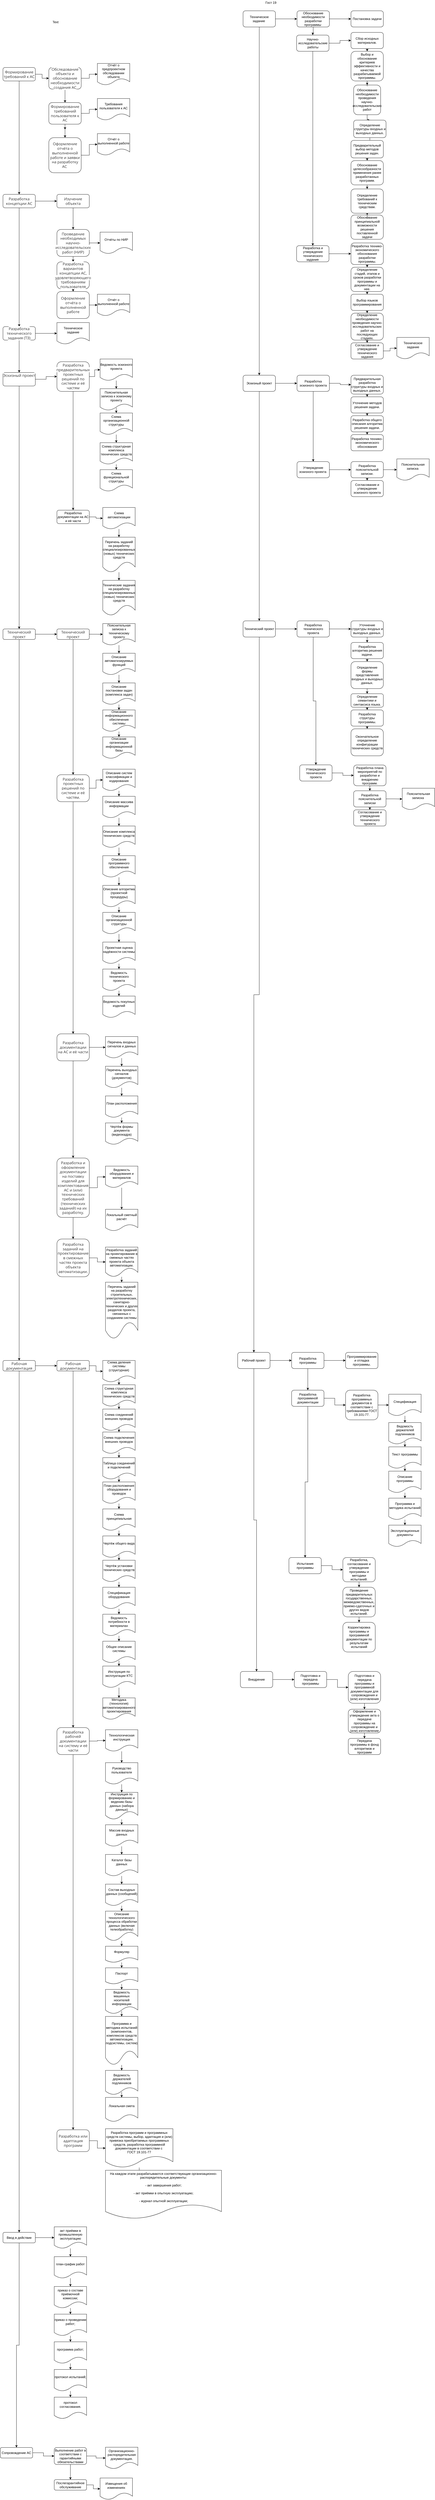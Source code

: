 <mxfile version="12.3.6" type="github" pages="1"><diagram id="6a731a19-8d31-9384-78a2-239565b7b9f0" name="Page-1"><mxGraphModel dx="1088" dy="590" grid="1" gridSize="10" guides="1" tooltips="1" connect="1" arrows="1" fold="1" page="1" pageScale="1" pageWidth="1169" pageHeight="827" background="#ffffff" math="0" shadow="0"><root><mxCell id="0"/><mxCell id="1" parent="0"/><mxCell id="pOUnWk1A103oizcy53NO-127" value="" style="edgeStyle=orthogonalEdgeStyle;rounded=0;orthogonalLoop=1;jettySize=auto;html=1;" parent="1" source="pOUnWk1A103oizcy53NO-124" target="pOUnWk1A103oizcy53NO-126" edge="1"><mxGeometry relative="1" as="geometry"/></mxCell><mxCell id="pOUnWk1A103oizcy53NO-124" value="Разработка, согласование и утверждение программы и методики испытаний." style="rounded=1;whiteSpace=wrap;html=1;" parent="1" vertex="1"><mxGeometry x="1280" y="5800" width="120" height="90" as="geometry"/></mxCell><mxCell id="pOUnWk1A103oizcy53NO-129" value="" style="edgeStyle=orthogonalEdgeStyle;rounded=0;orthogonalLoop=1;jettySize=auto;html=1;" parent="1" source="pOUnWk1A103oizcy53NO-126" target="pOUnWk1A103oizcy53NO-128" edge="1"><mxGeometry relative="1" as="geometry"/></mxCell><mxCell id="pOUnWk1A103oizcy53NO-126" value="Проведение предварительных государственных, межведомственных, приемо-сдаточных и других видов испытаний." style="rounded=1;whiteSpace=wrap;html=1;" parent="1" vertex="1"><mxGeometry x="1280" y="5910" width="120" height="110" as="geometry"/></mxCell><mxCell id="pOUnWk1A103oizcy53NO-128" value="Корректировка программы и программной документации по результатам испытаний" style="rounded=1;whiteSpace=wrap;html=1;" parent="1" vertex="1"><mxGeometry x="1280" y="6040" width="120" height="110" as="geometry"/></mxCell><mxCell id="pOUnWk1A103oizcy53NO-104" value="" style="edgeStyle=orthogonalEdgeStyle;rounded=0;orthogonalLoop=1;jettySize=auto;html=1;" parent="1" source="pOUnWk1A103oizcy53NO-101" target="pOUnWk1A103oizcy53NO-103" edge="1"><mxGeometry relative="1" as="geometry"/></mxCell><mxCell id="pOUnWk1A103oizcy53NO-106" value="" style="edgeStyle=orthogonalEdgeStyle;rounded=0;orthogonalLoop=1;jettySize=auto;html=1;" parent="1" source="pOUnWk1A103oizcy53NO-101" target="pOUnWk1A103oizcy53NO-105" edge="1"><mxGeometry relative="1" as="geometry"/></mxCell><mxCell id="pOUnWk1A103oizcy53NO-101" value="Разработка программы" style="rounded=1;whiteSpace=wrap;html=1;" parent="1" vertex="1"><mxGeometry x="1090" y="5040" width="120" height="60" as="geometry"/></mxCell><mxCell id="pOUnWk1A103oizcy53NO-103" value="Программирование и отладка программы." style="rounded=1;whiteSpace=wrap;html=1;" parent="1" vertex="1"><mxGeometry x="1290" y="5040" width="120" height="60" as="geometry"/></mxCell><mxCell id="pOUnWk1A103oizcy53NO-78" value="" style="edgeStyle=orthogonalEdgeStyle;rounded=0;orthogonalLoop=1;jettySize=auto;html=1;" parent="1" source="pOUnWk1A103oizcy53NO-75" target="pOUnWk1A103oizcy53NO-77" edge="1"><mxGeometry relative="1" as="geometry"/></mxCell><mxCell id="pOUnWk1A103oizcy53NO-75" value="Разработка алгоритма решения задачи." style="rounded=1;whiteSpace=wrap;html=1;" parent="1" vertex="1"><mxGeometry x="1310" y="2410" width="120" height="60" as="geometry"/></mxCell><mxCell id="pOUnWk1A103oizcy53NO-80" value="" style="edgeStyle=orthogonalEdgeStyle;rounded=0;orthogonalLoop=1;jettySize=auto;html=1;" parent="1" source="pOUnWk1A103oizcy53NO-77" target="pOUnWk1A103oizcy53NO-79" edge="1"><mxGeometry relative="1" as="geometry"/></mxCell><mxCell id="pOUnWk1A103oizcy53NO-77" value="Определение формы представления входных и выходных данных." style="rounded=1;whiteSpace=wrap;html=1;" parent="1" vertex="1"><mxGeometry x="1310" y="2481" width="120" height="100" as="geometry"/></mxCell><mxCell id="pOUnWk1A103oizcy53NO-82" value="" style="edgeStyle=orthogonalEdgeStyle;rounded=0;orthogonalLoop=1;jettySize=auto;html=1;" parent="1" source="pOUnWk1A103oizcy53NO-79" target="pOUnWk1A103oizcy53NO-81" edge="1"><mxGeometry relative="1" as="geometry"/></mxCell><mxCell id="pOUnWk1A103oizcy53NO-79" value="Определение семантики и синтаксиса языка." style="rounded=1;whiteSpace=wrap;html=1;" parent="1" vertex="1"><mxGeometry x="1310" y="2600" width="120" height="50" as="geometry"/></mxCell><mxCell id="pOUnWk1A103oizcy53NO-86" value="" style="edgeStyle=orthogonalEdgeStyle;rounded=0;orthogonalLoop=1;jettySize=auto;html=1;" parent="1" source="pOUnWk1A103oizcy53NO-81" target="pOUnWk1A103oizcy53NO-85" edge="1"><mxGeometry relative="1" as="geometry"/></mxCell><mxCell id="pOUnWk1A103oizcy53NO-81" value="Разработка структуры программы." style="rounded=1;whiteSpace=wrap;html=1;" parent="1" vertex="1"><mxGeometry x="1310" y="2660" width="120" height="60" as="geometry"/></mxCell><mxCell id="pOUnWk1A103oizcy53NO-85" value="Окончательное определение конфигурации технических средств" style="rounded=1;whiteSpace=wrap;html=1;" parent="1" vertex="1"><mxGeometry x="1310" y="2730" width="120" height="100" as="geometry"/></mxCell><mxCell id="pOUnWk1A103oizcy53NO-22" value="Обоснование принципиальной возможности решения поставленной задачи" style="rounded=1;whiteSpace=wrap;html=1;" parent="1" vertex="1"><mxGeometry x="1310" y="826.5" width="120" height="90" as="geometry"/></mxCell><mxCell id="pOUnWk1A103oizcy53NO-15" value="" style="edgeStyle=orthogonalEdgeStyle;rounded=0;orthogonalLoop=1;jettySize=auto;html=1;" parent="1" source="pOUnWk1A103oizcy53NO-12" target="pOUnWk1A103oizcy53NO-14" edge="1"><mxGeometry relative="1" as="geometry"/></mxCell><mxCell id="pOUnWk1A103oizcy53NO-12" value="Обоснование необходимости проведения научно-исследовательских работ" style="rounded=1;whiteSpace=wrap;html=1;" parent="1" vertex="1"><mxGeometry x="1320" y="345" width="100" height="110" as="geometry"/></mxCell><mxCell id="pOUnWk1A103oizcy53NO-17" value="" style="edgeStyle=orthogonalEdgeStyle;rounded=0;orthogonalLoop=1;jettySize=auto;html=1;" parent="1" source="pOUnWk1A103oizcy53NO-14" target="pOUnWk1A103oizcy53NO-16" edge="1"><mxGeometry relative="1" as="geometry"/></mxCell><mxCell id="pOUnWk1A103oizcy53NO-14" value="Определение структуры входных и выходных данных." style="rounded=1;whiteSpace=wrap;html=1;" parent="1" vertex="1"><mxGeometry x="1320" y="475" width="120" height="65" as="geometry"/></mxCell><mxCell id="w5otfviFhnuJGrrv7Ki1-251" value="" style="edgeStyle=orthogonalEdgeStyle;rounded=0;orthogonalLoop=1;jettySize=auto;html=1;" parent="1" source="w5otfviFhnuJGrrv7Ki1-248" target="w5otfviFhnuJGrrv7Ki1-250" edge="1"><mxGeometry relative="1" as="geometry"/></mxCell><mxCell id="w5otfviFhnuJGrrv7Ki1-248" value="Общее описание системы" style="shape=document;whiteSpace=wrap;html=1;boundedLbl=1;rounded=1;" parent="1" vertex="1"><mxGeometry x="390" y="6110" width="120" height="80" as="geometry"/></mxCell><mxCell id="w5otfviFhnuJGrrv7Ki1-255" value="" style="edgeStyle=orthogonalEdgeStyle;rounded=0;orthogonalLoop=1;jettySize=auto;html=1;" parent="1" source="w5otfviFhnuJGrrv7Ki1-250" target="w5otfviFhnuJGrrv7Ki1-254" edge="1"><mxGeometry relative="1" as="geometry"/></mxCell><mxCell id="w5otfviFhnuJGrrv7Ki1-250" value="Инструкция по эксплуатации КТС" style="shape=document;whiteSpace=wrap;html=1;boundedLbl=1;rounded=1;" parent="1" vertex="1"><mxGeometry x="390" y="6202" width="120" height="80" as="geometry"/></mxCell><mxCell id="w5otfviFhnuJGrrv7Ki1-254" value="Методика (технология) автоматизированного проектирования" style="shape=document;whiteSpace=wrap;html=1;boundedLbl=1;rounded=1;" parent="1" vertex="1"><mxGeometry x="390" y="6320" width="120" height="80" as="geometry"/></mxCell><mxCell id="w5otfviFhnuJGrrv7Ki1-263" value="" style="edgeStyle=orthogonalEdgeStyle;rounded=0;orthogonalLoop=1;jettySize=auto;html=1;" parent="1" source="w5otfviFhnuJGrrv7Ki1-259" target="w5otfviFhnuJGrrv7Ki1-262" edge="1"><mxGeometry relative="1" as="geometry"/></mxCell><mxCell id="w5otfviFhnuJGrrv7Ki1-259" value="Технологическая инструкция" style="shape=document;whiteSpace=wrap;html=1;boundedLbl=1;rounded=1;" parent="1" vertex="1"><mxGeometry x="400" y="6438" width="120" height="80" as="geometry"/></mxCell><mxCell id="w5otfviFhnuJGrrv7Ki1-199" value="Чертёж формы документа (видеокадра)" style="shape=document;whiteSpace=wrap;html=1;boundedLbl=1;rounded=1;" parent="1" vertex="1"><mxGeometry x="400" y="4190" width="120" height="80" as="geometry"/></mxCell><mxCell id="w5otfviFhnuJGrrv7Ki1-209" value="" style="edgeStyle=orthogonalEdgeStyle;rounded=0;orthogonalLoop=1;jettySize=auto;html=1;" parent="1" source="w5otfviFhnuJGrrv7Ki1-205" target="w5otfviFhnuJGrrv7Ki1-208" edge="1"><mxGeometry relative="1" as="geometry"/></mxCell><mxCell id="w5otfviFhnuJGrrv7Ki1-205" value="Ведомость оборудования и материалов" style="shape=document;whiteSpace=wrap;html=1;boundedLbl=1;rounded=1;" parent="1" vertex="1"><mxGeometry x="400" y="4350" width="120" height="80" as="geometry"/></mxCell><mxCell id="w5otfviFhnuJGrrv7Ki1-179" value="" style="edgeStyle=orthogonalEdgeStyle;rounded=0;orthogonalLoop=1;jettySize=auto;html=1;" parent="1" source="w5otfviFhnuJGrrv7Ki1-175" target="w5otfviFhnuJGrrv7Ki1-178" edge="1"><mxGeometry relative="1" as="geometry"/></mxCell><mxCell id="w5otfviFhnuJGrrv7Ki1-175" value="Описание программного обеспечения" style="shape=document;whiteSpace=wrap;html=1;boundedLbl=1;rounded=1;" parent="1" vertex="1"><mxGeometry x="390" y="3200" width="120" height="80" as="geometry"/></mxCell><mxCell id="w5otfviFhnuJGrrv7Ki1-181" value="" style="edgeStyle=orthogonalEdgeStyle;rounded=0;orthogonalLoop=1;jettySize=auto;html=1;" parent="1" source="w5otfviFhnuJGrrv7Ki1-178" target="w5otfviFhnuJGrrv7Ki1-180" edge="1"><mxGeometry relative="1" as="geometry"/></mxCell><mxCell id="w5otfviFhnuJGrrv7Ki1-178" value="Описание алгоритма (проектной процедуры)" style="shape=document;whiteSpace=wrap;html=1;boundedLbl=1;rounded=1;" parent="1" vertex="1"><mxGeometry x="390" y="3310" width="120" height="80" as="geometry"/></mxCell><mxCell id="w5otfviFhnuJGrrv7Ki1-183" value="" style="edgeStyle=orthogonalEdgeStyle;rounded=0;orthogonalLoop=1;jettySize=auto;html=1;" parent="1" source="w5otfviFhnuJGrrv7Ki1-180" target="w5otfviFhnuJGrrv7Ki1-182" edge="1"><mxGeometry relative="1" as="geometry"/></mxCell><mxCell id="w5otfviFhnuJGrrv7Ki1-180" value="Описание организационной структуры" style="shape=document;whiteSpace=wrap;html=1;boundedLbl=1;rounded=1;" parent="1" vertex="1"><mxGeometry x="390" y="3410" width="120" height="80" as="geometry"/></mxCell><mxCell id="w5otfviFhnuJGrrv7Ki1-102" value="Отчёт о выполненной работе" style="shape=document;whiteSpace=wrap;html=1;boundedLbl=1;rounded=1;" parent="1" vertex="1"><mxGeometry x="370" y="1120" width="120" height="80" as="geometry"/></mxCell><mxCell id="w5otfviFhnuJGrrv7Ki1-117" value="" style="edgeStyle=orthogonalEdgeStyle;rounded=0;orthogonalLoop=1;jettySize=auto;html=1;" parent="1" source="w5otfviFhnuJGrrv7Ki1-114" target="w5otfviFhnuJGrrv7Ki1-116" edge="1"><mxGeometry relative="1" as="geometry"/></mxCell><mxCell id="w5otfviFhnuJGrrv7Ki1-114" value="Ведомость эскизного проекта" style="shape=document;whiteSpace=wrap;html=1;boundedLbl=1;rounded=1;" parent="1" vertex="1"><mxGeometry x="380" y="1360" width="120" height="80" as="geometry"/></mxCell><mxCell id="w5otfviFhnuJGrrv7Ki1-122" value="" style="edgeStyle=orthogonalEdgeStyle;rounded=0;orthogonalLoop=1;jettySize=auto;html=1;" parent="1" source="w5otfviFhnuJGrrv7Ki1-116" target="w5otfviFhnuJGrrv7Ki1-121" edge="1"><mxGeometry relative="1" as="geometry"/></mxCell><mxCell id="w5otfviFhnuJGrrv7Ki1-116" value="Пояснительная записка к эскизному проекту" style="shape=document;whiteSpace=wrap;html=1;boundedLbl=1;rounded=1;" parent="1" vertex="1"><mxGeometry x="380" y="1470" width="120" height="80" as="geometry"/></mxCell><mxCell id="w5otfviFhnuJGrrv7Ki1-124" value="" style="edgeStyle=orthogonalEdgeStyle;rounded=0;orthogonalLoop=1;jettySize=auto;html=1;" parent="1" source="w5otfviFhnuJGrrv7Ki1-121" target="w5otfviFhnuJGrrv7Ki1-123" edge="1"><mxGeometry relative="1" as="geometry"/></mxCell><mxCell id="w5otfviFhnuJGrrv7Ki1-121" value="Схема организационной структуры" style="shape=document;whiteSpace=wrap;html=1;boundedLbl=1;rounded=1;" parent="1" vertex="1"><mxGeometry x="380" y="1560" width="120" height="80" as="geometry"/></mxCell><mxCell id="w5otfviFhnuJGrrv7Ki1-126" value="" style="edgeStyle=orthogonalEdgeStyle;rounded=0;orthogonalLoop=1;jettySize=auto;html=1;" parent="1" source="w5otfviFhnuJGrrv7Ki1-123" target="w5otfviFhnuJGrrv7Ki1-125" edge="1"><mxGeometry relative="1" as="geometry"/></mxCell><mxCell id="w5otfviFhnuJGrrv7Ki1-123" value="Схема структурная комплекса технических средств" style="shape=document;whiteSpace=wrap;html=1;boundedLbl=1;rounded=1;" parent="1" vertex="1"><mxGeometry x="380" y="1670" width="120" height="80" as="geometry"/></mxCell><mxCell id="w5otfviFhnuJGrrv7Ki1-125" value="Схема функциональной структуры" style="shape=document;whiteSpace=wrap;html=1;boundedLbl=1;rounded=1;" parent="1" vertex="1"><mxGeometry x="380" y="1770" width="120" height="80" as="geometry"/></mxCell><mxCell id="w5otfviFhnuJGrrv7Ki1-138" value="" style="edgeStyle=orthogonalEdgeStyle;rounded=0;orthogonalLoop=1;jettySize=auto;html=1;" parent="1" source="w5otfviFhnuJGrrv7Ki1-133" target="w5otfviFhnuJGrrv7Ki1-137" edge="1"><mxGeometry relative="1" as="geometry"/></mxCell><mxCell id="w5otfviFhnuJGrrv7Ki1-133" value="Схема автоматизации" style="shape=document;whiteSpace=wrap;html=1;boundedLbl=1;rounded=1;" parent="1" vertex="1"><mxGeometry x="390" y="1910" width="120" height="80" as="geometry"/></mxCell><mxCell id="w5otfviFhnuJGrrv7Ki1-141" value="" style="edgeStyle=orthogonalEdgeStyle;rounded=0;orthogonalLoop=1;jettySize=auto;html=1;" parent="1" source="w5otfviFhnuJGrrv7Ki1-137" target="w5otfviFhnuJGrrv7Ki1-140" edge="1"><mxGeometry relative="1" as="geometry"/></mxCell><mxCell id="w5otfviFhnuJGrrv7Ki1-137" value="Перечень заданий на разработку специализированных (новых) технических средств" style="shape=document;whiteSpace=wrap;html=1;boundedLbl=1;rounded=1;" parent="1" vertex="1"><mxGeometry x="390" y="2020" width="120" height="130" as="geometry"/></mxCell><mxCell id="w5otfviFhnuJGrrv7Ki1-140" value="Технические задания на разработку специализированных (новых) технических средств" style="shape=document;whiteSpace=wrap;html=1;boundedLbl=1;rounded=1;" parent="1" vertex="1"><mxGeometry x="390" y="2180" width="120" height="130" as="geometry"/></mxCell><mxCell id="w5otfviFhnuJGrrv7Ki1-107" value="Техническое задание" style="shape=document;whiteSpace=wrap;html=1;boundedLbl=1;rounded=1;" parent="1" vertex="1"><mxGeometry x="220" y="1225" width="120" height="80" as="geometry"/></mxCell><mxCell id="w5otfviFhnuJGrrv7Ki1-64" value="" style="edgeStyle=orthogonalEdgeStyle;rounded=0;orthogonalLoop=1;jettySize=auto;html=1;" parent="1" source="w5otfviFhnuJGrrv7Ki1-56" target="w5otfviFhnuJGrrv7Ki1-61" edge="1"><mxGeometry relative="1" as="geometry"/></mxCell><mxCell id="w5otfviFhnuJGrrv7Ki1-86" value="" style="edgeStyle=orthogonalEdgeStyle;rounded=0;orthogonalLoop=1;jettySize=auto;html=1;" parent="1" source="w5otfviFhnuJGrrv7Ki1-56" target="w5otfviFhnuJGrrv7Ki1-85" edge="1"><mxGeometry relative="1" as="geometry"/></mxCell><mxCell id="w5otfviFhnuJGrrv7Ki1-56" value="&lt;span style=&quot;color: rgb(51 , 51 , 51) ; font-family: &amp;#34;open sans&amp;#34; , sans-serif ; font-size: 14px ; white-space: normal ; background-color: rgb(255 , 255 , 255)&quot;&gt;Формирование требований к АС&lt;/span&gt;" style="rounded=1;whiteSpace=wrap;html=1;" parent="1" vertex="1"><mxGeometry x="20" y="280" width="120" height="50" as="geometry"/></mxCell><mxCell id="w5otfviFhnuJGrrv7Ki1-88" value="" style="edgeStyle=orthogonalEdgeStyle;rounded=0;orthogonalLoop=1;jettySize=auto;html=1;" parent="1" source="w5otfviFhnuJGrrv7Ki1-85" target="w5otfviFhnuJGrrv7Ki1-87" edge="1"><mxGeometry relative="1" as="geometry"/></mxCell><mxCell id="w5otfviFhnuJGrrv7Ki1-106" value="" style="edgeStyle=orthogonalEdgeStyle;rounded=0;orthogonalLoop=1;jettySize=auto;html=1;" parent="1" source="w5otfviFhnuJGrrv7Ki1-85" target="w5otfviFhnuJGrrv7Ki1-105" edge="1"><mxGeometry relative="1" as="geometry"/></mxCell><mxCell id="w5otfviFhnuJGrrv7Ki1-85" value="&lt;font color=&quot;#333333&quot; face=&quot;open sans, sans-serif&quot;&gt;&lt;span style=&quot;font-size: 14px ; background-color: rgb(255 , 255 , 255)&quot;&gt;Разработка концепции АС&lt;/span&gt;&lt;/font&gt;" style="rounded=1;whiteSpace=wrap;html=1;" parent="1" vertex="1"><mxGeometry x="20" y="750" width="120" height="50" as="geometry"/></mxCell><mxCell id="w5otfviFhnuJGrrv7Ki1-66" value="" style="edgeStyle=orthogonalEdgeStyle;rounded=0;orthogonalLoop=1;jettySize=auto;html=1;" parent="1" source="w5otfviFhnuJGrrv7Ki1-61" target="w5otfviFhnuJGrrv7Ki1-65" edge="1"><mxGeometry relative="1" as="geometry"/></mxCell><mxCell id="w5otfviFhnuJGrrv7Ki1-68" value="" style="edgeStyle=orthogonalEdgeStyle;rounded=0;orthogonalLoop=1;jettySize=auto;html=1;" parent="1" source="w5otfviFhnuJGrrv7Ki1-61" target="w5otfviFhnuJGrrv7Ki1-67" edge="1"><mxGeometry relative="1" as="geometry"/></mxCell><mxCell id="w5otfviFhnuJGrrv7Ki1-61" value="&lt;span style=&quot;color: rgb(51 , 51 , 51) ; font-family: &amp;#34;open sans&amp;#34; , sans-serif ; font-size: 14px ; white-space: normal ; background-color: rgb(255 , 255 , 255)&quot;&gt;Обследование объекта и обоснование необходимости создания АС&lt;/span&gt;" style="rounded=1;whiteSpace=wrap;html=1;" parent="1" vertex="1"><mxGeometry x="190" y="280" width="120" height="80" as="geometry"/></mxCell><mxCell id="w5otfviFhnuJGrrv7Ki1-73" value="" style="edgeStyle=orthogonalEdgeStyle;rounded=0;orthogonalLoop=1;jettySize=auto;html=1;" parent="1" source="w5otfviFhnuJGrrv7Ki1-65" target="w5otfviFhnuJGrrv7Ki1-71" edge="1"><mxGeometry relative="1" as="geometry"/></mxCell><mxCell id="w5otfviFhnuJGrrv7Ki1-75" value="" style="edgeStyle=orthogonalEdgeStyle;rounded=0;orthogonalLoop=1;jettySize=auto;html=1;" parent="1" source="w5otfviFhnuJGrrv7Ki1-65" target="w5otfviFhnuJGrrv7Ki1-74" edge="1"><mxGeometry relative="1" as="geometry"/></mxCell><mxCell id="w5otfviFhnuJGrrv7Ki1-96" style="edgeStyle=orthogonalEdgeStyle;rounded=0;orthogonalLoop=1;jettySize=auto;html=1;" parent="1" source="w5otfviFhnuJGrrv7Ki1-65" edge="1"><mxGeometry relative="1" as="geometry"><mxPoint x="250" y="510" as="targetPoint"/></mxGeometry></mxCell><mxCell id="w5otfviFhnuJGrrv7Ki1-65" value="&lt;font color=&quot;#333333&quot; face=&quot;open sans, sans-serif&quot;&gt;&lt;span style=&quot;font-size: 14px ; background-color: rgb(255 , 255 , 255)&quot;&gt;Формирование требований пользователя к АС&lt;/span&gt;&lt;/font&gt;" style="rounded=1;whiteSpace=wrap;html=1;" parent="1" vertex="1"><mxGeometry x="190" y="410" width="120" height="80" as="geometry"/></mxCell><mxCell id="w5otfviFhnuJGrrv7Ki1-84" value="" style="edgeStyle=orthogonalEdgeStyle;rounded=0;orthogonalLoop=1;jettySize=auto;html=1;" parent="1" source="w5otfviFhnuJGrrv7Ki1-74" target="w5otfviFhnuJGrrv7Ki1-76" edge="1"><mxGeometry relative="1" as="geometry"/></mxCell><mxCell id="w5otfviFhnuJGrrv7Ki1-74" value="&lt;font color=&quot;#333333&quot; face=&quot;open sans, sans-serif&quot;&gt;&lt;span style=&quot;font-size: 14px ; background-color: rgb(255 , 255 , 255)&quot;&gt;Оформление отчёта о выполненной работе и заявки на разработку АС&amp;nbsp;&lt;/span&gt;&lt;/font&gt;" style="rounded=1;whiteSpace=wrap;html=1;" parent="1" vertex="1"><mxGeometry x="190" y="540" width="120" height="130" as="geometry"/></mxCell><mxCell id="w5otfviFhnuJGrrv7Ki1-67" value="Отчёт о предпроектном обследовании объекта" style="shape=document;whiteSpace=wrap;html=1;boundedLbl=1;rounded=1;" parent="1" vertex="1"><mxGeometry x="370" y="265" width="120" height="80" as="geometry"/></mxCell><mxCell id="w5otfviFhnuJGrrv7Ki1-71" value="Требования пользователя к АС" style="shape=document;whiteSpace=wrap;html=1;boundedLbl=1;rounded=1;" parent="1" vertex="1"><mxGeometry x="370" y="395" width="120" height="80" as="geometry"/></mxCell><mxCell id="w5otfviFhnuJGrrv7Ki1-76" value="Отчёт о выполненной работе" style="shape=document;whiteSpace=wrap;html=1;boundedLbl=1;rounded=1;" parent="1" vertex="1"><mxGeometry x="370" y="525" width="120" height="80" as="geometry"/></mxCell><mxCell id="w5otfviFhnuJGrrv7Ki1-93" value="Отчёты по НИР" style="shape=document;whiteSpace=wrap;html=1;boundedLbl=1;rounded=1;" parent="1" vertex="1"><mxGeometry x="380" y="890" width="120" height="80" as="geometry"/></mxCell><mxCell id="w5otfviFhnuJGrrv7Ki1-90" value="" style="edgeStyle=orthogonalEdgeStyle;rounded=0;orthogonalLoop=1;jettySize=auto;html=1;" parent="1" source="w5otfviFhnuJGrrv7Ki1-87" target="w5otfviFhnuJGrrv7Ki1-89" edge="1"><mxGeometry relative="1" as="geometry"/></mxCell><mxCell id="w5otfviFhnuJGrrv7Ki1-87" value="&lt;font color=&quot;#333333&quot; face=&quot;open sans, sans-serif&quot;&gt;&lt;span style=&quot;font-size: 14px ; background-color: rgb(255 , 255 , 255)&quot;&gt;Изучение объекта&lt;/span&gt;&lt;/font&gt;" style="rounded=1;whiteSpace=wrap;html=1;" parent="1" vertex="1"><mxGeometry x="220" y="750" width="120" height="50" as="geometry"/></mxCell><mxCell id="w5otfviFhnuJGrrv7Ki1-95" value="" style="edgeStyle=orthogonalEdgeStyle;rounded=0;orthogonalLoop=1;jettySize=auto;html=1;" parent="1" source="w5otfviFhnuJGrrv7Ki1-89" target="w5otfviFhnuJGrrv7Ki1-93" edge="1"><mxGeometry relative="1" as="geometry"/></mxCell><mxCell id="w5otfviFhnuJGrrv7Ki1-99" value="" style="edgeStyle=orthogonalEdgeStyle;rounded=0;orthogonalLoop=1;jettySize=auto;html=1;" parent="1" source="w5otfviFhnuJGrrv7Ki1-89" target="w5otfviFhnuJGrrv7Ki1-98" edge="1"><mxGeometry relative="1" as="geometry"/></mxCell><mxCell id="w5otfviFhnuJGrrv7Ki1-89" value="&lt;font color=&quot;#333333&quot; face=&quot;open sans, sans-serif&quot;&gt;&lt;span style=&quot;font-size: 14px ; background-color: rgb(255 , 255 , 255)&quot;&gt;Проведение необходимых научно-исследовательских работ (НИР)&lt;/span&gt;&lt;/font&gt;" style="rounded=1;whiteSpace=wrap;html=1;" parent="1" vertex="1"><mxGeometry x="220" y="880" width="120" height="100" as="geometry"/></mxCell><mxCell id="w5otfviFhnuJGrrv7Ki1-101" value="" style="edgeStyle=orthogonalEdgeStyle;rounded=0;orthogonalLoop=1;jettySize=auto;html=1;" parent="1" source="w5otfviFhnuJGrrv7Ki1-98" target="w5otfviFhnuJGrrv7Ki1-100" edge="1"><mxGeometry relative="1" as="geometry"/></mxCell><mxCell id="w5otfviFhnuJGrrv7Ki1-98" value="&lt;font color=&quot;#333333&quot; face=&quot;open sans, sans-serif&quot;&gt;&lt;span style=&quot;font-size: 14px ; background-color: rgb(255 , 255 , 255)&quot;&gt;Разработка вариантов концепции АС, удовлетворяющего требованиям пользователя&lt;/span&gt;&lt;/font&gt;" style="rounded=1;whiteSpace=wrap;html=1;" parent="1" vertex="1"><mxGeometry x="220" y="1000" width="120" height="100" as="geometry"/></mxCell><mxCell id="w5otfviFhnuJGrrv7Ki1-104" value="" style="edgeStyle=orthogonalEdgeStyle;rounded=0;orthogonalLoop=1;jettySize=auto;html=1;" parent="1" source="w5otfviFhnuJGrrv7Ki1-100" target="w5otfviFhnuJGrrv7Ki1-102" edge="1"><mxGeometry relative="1" as="geometry"/></mxCell><mxCell id="w5otfviFhnuJGrrv7Ki1-100" value="&lt;font color=&quot;#333333&quot; face=&quot;open sans, sans-serif&quot;&gt;&lt;span style=&quot;font-size: 14px ; background-color: rgb(255 , 255 , 255)&quot;&gt;Оформление отчёта о выполненной работе&lt;/span&gt;&lt;/font&gt;" style="rounded=1;whiteSpace=wrap;html=1;" parent="1" vertex="1"><mxGeometry x="220" y="1110" width="120" height="100" as="geometry"/></mxCell><mxCell id="w5otfviFhnuJGrrv7Ki1-109" value="" style="edgeStyle=orthogonalEdgeStyle;rounded=0;orthogonalLoop=1;jettySize=auto;html=1;" parent="1" source="w5otfviFhnuJGrrv7Ki1-105" target="w5otfviFhnuJGrrv7Ki1-107" edge="1"><mxGeometry relative="1" as="geometry"/></mxCell><mxCell id="w5otfviFhnuJGrrv7Ki1-111" value="" style="edgeStyle=orthogonalEdgeStyle;rounded=0;orthogonalLoop=1;jettySize=auto;html=1;" parent="1" source="w5otfviFhnuJGrrv7Ki1-105" target="w5otfviFhnuJGrrv7Ki1-110" edge="1"><mxGeometry relative="1" as="geometry"/></mxCell><mxCell id="w5otfviFhnuJGrrv7Ki1-105" value="&lt;font color=&quot;#333333&quot; face=&quot;open sans, sans-serif&quot;&gt;&lt;span style=&quot;font-size: 14px ; background-color: rgb(255 , 255 , 255)&quot;&gt;Разработка технического задания (ТЗ)&lt;/span&gt;&lt;/font&gt;" style="rounded=1;whiteSpace=wrap;html=1;" parent="1" vertex="1"><mxGeometry x="20" y="1240" width="120" height="50" as="geometry"/></mxCell><mxCell id="w5otfviFhnuJGrrv7Ki1-113" value="" style="edgeStyle=orthogonalEdgeStyle;rounded=0;orthogonalLoop=1;jettySize=auto;html=1;" parent="1" source="w5otfviFhnuJGrrv7Ki1-110" target="w5otfviFhnuJGrrv7Ki1-112" edge="1"><mxGeometry relative="1" as="geometry"/></mxCell><mxCell id="w5otfviFhnuJGrrv7Ki1-146" value="" style="edgeStyle=orthogonalEdgeStyle;rounded=0;orthogonalLoop=1;jettySize=auto;html=1;" parent="1" source="w5otfviFhnuJGrrv7Ki1-110" target="w5otfviFhnuJGrrv7Ki1-145" edge="1"><mxGeometry relative="1" as="geometry"/></mxCell><mxCell id="w5otfviFhnuJGrrv7Ki1-110" value="&lt;font color=&quot;#333333&quot; face=&quot;open sans, sans-serif&quot;&gt;&lt;span style=&quot;font-size: 14px ; background-color: rgb(255 , 255 , 255)&quot;&gt;Эскизный проект&lt;br&gt;&lt;/span&gt;&lt;/font&gt;&lt;br&gt;&amp;nbsp;" style="rounded=1;whiteSpace=wrap;html=1;" parent="1" vertex="1"><mxGeometry x="20" y="1410" width="120" height="50" as="geometry"/></mxCell><mxCell id="w5otfviFhnuJGrrv7Ki1-151" value="" style="edgeStyle=orthogonalEdgeStyle;rounded=0;orthogonalLoop=1;jettySize=auto;html=1;" parent="1" source="w5otfviFhnuJGrrv7Ki1-145" target="w5otfviFhnuJGrrv7Ki1-150" edge="1"><mxGeometry relative="1" as="geometry"/></mxCell><mxCell id="w5otfviFhnuJGrrv7Ki1-218" value="" style="edgeStyle=orthogonalEdgeStyle;rounded=0;orthogonalLoop=1;jettySize=auto;html=1;" parent="1" source="w5otfviFhnuJGrrv7Ki1-145" target="w5otfviFhnuJGrrv7Ki1-217" edge="1"><mxGeometry relative="1" as="geometry"/></mxCell><mxCell id="w5otfviFhnuJGrrv7Ki1-145" value="&lt;font color=&quot;#333333&quot; face=&quot;open sans, sans-serif&quot;&gt;&lt;span style=&quot;font-size: 14px ; background-color: rgb(255 , 255 , 255)&quot;&gt;Технический проект&lt;/span&gt;&lt;/font&gt;" style="rounded=1;whiteSpace=wrap;html=1;" parent="1" vertex="1"><mxGeometry x="20" y="2360" width="120" height="39" as="geometry"/></mxCell><mxCell id="w5otfviFhnuJGrrv7Ki1-153" value="" style="edgeStyle=orthogonalEdgeStyle;rounded=0;orthogonalLoop=1;jettySize=auto;html=1;" parent="1" source="w5otfviFhnuJGrrv7Ki1-150" target="w5otfviFhnuJGrrv7Ki1-152" edge="1"><mxGeometry relative="1" as="geometry"/></mxCell><mxCell id="w5otfviFhnuJGrrv7Ki1-163" value="" style="edgeStyle=orthogonalEdgeStyle;rounded=0;orthogonalLoop=1;jettySize=auto;html=1;" parent="1" source="w5otfviFhnuJGrrv7Ki1-150" target="w5otfviFhnuJGrrv7Ki1-162" edge="1"><mxGeometry relative="1" as="geometry"/></mxCell><mxCell id="w5otfviFhnuJGrrv7Ki1-150" value="&lt;font color=&quot;#333333&quot; face=&quot;open sans, sans-serif&quot;&gt;&lt;span style=&quot;font-size: 14px ; background-color: rgb(255 , 255 , 255)&quot;&gt;Технический проект&lt;/span&gt;&lt;/font&gt;" style="rounded=1;whiteSpace=wrap;html=1;" parent="1" vertex="1"><mxGeometry x="220" y="2360" width="120" height="39" as="geometry"/></mxCell><mxCell id="w5otfviFhnuJGrrv7Ki1-166" value="" style="edgeStyle=orthogonalEdgeStyle;rounded=0;orthogonalLoop=1;jettySize=auto;html=1;" parent="1" source="w5otfviFhnuJGrrv7Ki1-162" target="w5otfviFhnuJGrrv7Ki1-164" edge="1"><mxGeometry relative="1" as="geometry"/></mxCell><mxCell id="w5otfviFhnuJGrrv7Ki1-190" value="" style="edgeStyle=orthogonalEdgeStyle;rounded=0;orthogonalLoop=1;jettySize=auto;html=1;" parent="1" source="w5otfviFhnuJGrrv7Ki1-162" target="w5otfviFhnuJGrrv7Ki1-189" edge="1"><mxGeometry relative="1" as="geometry"/></mxCell><mxCell id="w5otfviFhnuJGrrv7Ki1-162" value="&lt;font color=&quot;#333333&quot; face=&quot;open sans, sans-serif&quot;&gt;&lt;span style=&quot;font-size: 14px ; background-color: rgb(255 , 255 , 255)&quot;&gt;Разработка проектных решений по системе и её частям.&lt;/span&gt;&lt;/font&gt;" style="rounded=1;whiteSpace=wrap;html=1;" parent="1" vertex="1"><mxGeometry x="220" y="2900" width="120" height="100" as="geometry"/></mxCell><mxCell id="w5otfviFhnuJGrrv7Ki1-193" value="" style="edgeStyle=orthogonalEdgeStyle;rounded=0;orthogonalLoop=1;jettySize=auto;html=1;" parent="1" source="w5otfviFhnuJGrrv7Ki1-189" target="w5otfviFhnuJGrrv7Ki1-191" edge="1"><mxGeometry relative="1" as="geometry"/></mxCell><mxCell id="w5otfviFhnuJGrrv7Ki1-202" value="" style="edgeStyle=orthogonalEdgeStyle;rounded=0;orthogonalLoop=1;jettySize=auto;html=1;" parent="1" source="w5otfviFhnuJGrrv7Ki1-189" target="w5otfviFhnuJGrrv7Ki1-201" edge="1"><mxGeometry relative="1" as="geometry"/></mxCell><mxCell id="w5otfviFhnuJGrrv7Ki1-189" value="&lt;font color=&quot;#333333&quot; face=&quot;open sans, sans-serif&quot;&gt;&lt;span style=&quot;font-size: 14px ; background-color: rgb(255 , 255 , 255)&quot;&gt;Разработка документации на АС и её части&lt;/span&gt;&lt;/font&gt;" style="rounded=1;whiteSpace=wrap;html=1;" parent="1" vertex="1"><mxGeometry x="220" y="3860" width="120" height="100" as="geometry"/></mxCell><mxCell id="w5otfviFhnuJGrrv7Ki1-207" value="" style="edgeStyle=orthogonalEdgeStyle;rounded=0;orthogonalLoop=1;jettySize=auto;html=1;" parent="1" source="w5otfviFhnuJGrrv7Ki1-201" target="w5otfviFhnuJGrrv7Ki1-205" edge="1"><mxGeometry relative="1" as="geometry"/></mxCell><mxCell id="w5otfviFhnuJGrrv7Ki1-211" value="" style="edgeStyle=orthogonalEdgeStyle;rounded=0;orthogonalLoop=1;jettySize=auto;html=1;" parent="1" source="w5otfviFhnuJGrrv7Ki1-201" target="w5otfviFhnuJGrrv7Ki1-210" edge="1"><mxGeometry relative="1" as="geometry"/></mxCell><mxCell id="w5otfviFhnuJGrrv7Ki1-201" value="&lt;font color=&quot;#333333&quot; face=&quot;open sans, sans-serif&quot;&gt;&lt;span style=&quot;font-size: 14px ; background-color: rgb(255 , 255 , 255)&quot;&gt;Разработка и оформление документации на поставку изделий для комплектования АС и (или) технических требований (технических заданий) на их разработку.&lt;/span&gt;&lt;/font&gt;" style="rounded=1;whiteSpace=wrap;html=1;" parent="1" vertex="1"><mxGeometry x="220" y="4320" width="120" height="220" as="geometry"/></mxCell><mxCell id="w5otfviFhnuJGrrv7Ki1-135" value="" style="edgeStyle=orthogonalEdgeStyle;rounded=0;orthogonalLoop=1;jettySize=auto;html=1;" parent="1" source="w5otfviFhnuJGrrv7Ki1-129" target="w5otfviFhnuJGrrv7Ki1-133" edge="1"><mxGeometry relative="1" as="geometry"/></mxCell><mxCell id="w5otfviFhnuJGrrv7Ki1-129" value="Разработка документации на АС и её части" style="rounded=1;whiteSpace=wrap;html=1;" parent="1" vertex="1"><mxGeometry x="220" y="1920" width="120" height="50" as="geometry"/></mxCell><mxCell id="w5otfviFhnuJGrrv7Ki1-119" value="" style="edgeStyle=orthogonalEdgeStyle;rounded=0;orthogonalLoop=1;jettySize=auto;html=1;" parent="1" source="w5otfviFhnuJGrrv7Ki1-112" target="w5otfviFhnuJGrrv7Ki1-114" edge="1"><mxGeometry relative="1" as="geometry"/></mxCell><mxCell id="w5otfviFhnuJGrrv7Ki1-132" value="" style="edgeStyle=orthogonalEdgeStyle;rounded=0;orthogonalLoop=1;jettySize=auto;html=1;entryX=0.5;entryY=0;entryDx=0;entryDy=0;" parent="1" source="w5otfviFhnuJGrrv7Ki1-112" target="w5otfviFhnuJGrrv7Ki1-129" edge="1"><mxGeometry relative="1" as="geometry"><mxPoint x="290" y="1910" as="targetPoint"/></mxGeometry></mxCell><mxCell id="w5otfviFhnuJGrrv7Ki1-112" value="&lt;font color=&quot;#333333&quot; face=&quot;open sans, sans-serif&quot;&gt;&lt;span style=&quot;font-size: 14px ; background-color: rgb(255 , 255 , 255)&quot;&gt;Разработка предварительных проектных решений по системе и её частям&lt;/span&gt;&lt;/font&gt;" style="rounded=1;whiteSpace=wrap;html=1;" parent="1" vertex="1"><mxGeometry x="220" y="1370" width="120" height="110" as="geometry"/></mxCell><mxCell id="w5otfviFhnuJGrrv7Ki1-155" value="" style="edgeStyle=orthogonalEdgeStyle;rounded=0;orthogonalLoop=1;jettySize=auto;html=1;" parent="1" source="w5otfviFhnuJGrrv7Ki1-152" target="w5otfviFhnuJGrrv7Ki1-154" edge="1"><mxGeometry relative="1" as="geometry"/></mxCell><mxCell id="w5otfviFhnuJGrrv7Ki1-152" value="Пояснительная записка к техническому проекту" style="shape=document;whiteSpace=wrap;html=1;boundedLbl=1;rounded=1;" parent="1" vertex="1"><mxGeometry x="390" y="2340" width="120" height="80" as="geometry"/></mxCell><mxCell id="w5otfviFhnuJGrrv7Ki1-157" value="" style="edgeStyle=orthogonalEdgeStyle;rounded=0;orthogonalLoop=1;jettySize=auto;html=1;" parent="1" source="w5otfviFhnuJGrrv7Ki1-154" target="w5otfviFhnuJGrrv7Ki1-156" edge="1"><mxGeometry relative="1" as="geometry"/></mxCell><mxCell id="w5otfviFhnuJGrrv7Ki1-154" value="Описание автоматизируемых функций" style="shape=document;whiteSpace=wrap;html=1;boundedLbl=1;rounded=1;" parent="1" vertex="1"><mxGeometry x="390" y="2450" width="120" height="80" as="geometry"/></mxCell><mxCell id="w5otfviFhnuJGrrv7Ki1-159" value="" style="edgeStyle=orthogonalEdgeStyle;rounded=0;orthogonalLoop=1;jettySize=auto;html=1;" parent="1" source="w5otfviFhnuJGrrv7Ki1-156" target="w5otfviFhnuJGrrv7Ki1-158" edge="1"><mxGeometry relative="1" as="geometry"/></mxCell><mxCell id="w5otfviFhnuJGrrv7Ki1-156" value="Описание постановки задач (комплекса задач)" style="shape=document;whiteSpace=wrap;html=1;boundedLbl=1;rounded=1;" parent="1" vertex="1"><mxGeometry x="390" y="2560" width="120" height="80" as="geometry"/></mxCell><mxCell id="w5otfviFhnuJGrrv7Ki1-161" value="" style="edgeStyle=orthogonalEdgeStyle;rounded=0;orthogonalLoop=1;jettySize=auto;html=1;" parent="1" source="w5otfviFhnuJGrrv7Ki1-158" target="w5otfviFhnuJGrrv7Ki1-160" edge="1"><mxGeometry relative="1" as="geometry"/></mxCell><mxCell id="w5otfviFhnuJGrrv7Ki1-158" value="Описание информационного обеспечения системы" style="shape=document;whiteSpace=wrap;html=1;boundedLbl=1;rounded=1;" parent="1" vertex="1"><mxGeometry x="390" y="2660" width="120" height="80" as="geometry"/></mxCell><mxCell id="w5otfviFhnuJGrrv7Ki1-160" value="Описание организации информационной базы" style="shape=document;whiteSpace=wrap;html=1;boundedLbl=1;rounded=1;" parent="1" vertex="1"><mxGeometry x="390" y="2760" width="120" height="80" as="geometry"/></mxCell><mxCell id="w5otfviFhnuJGrrv7Ki1-168" value="" style="edgeStyle=orthogonalEdgeStyle;rounded=0;orthogonalLoop=1;jettySize=auto;html=1;" parent="1" source="w5otfviFhnuJGrrv7Ki1-164" target="w5otfviFhnuJGrrv7Ki1-167" edge="1"><mxGeometry relative="1" as="geometry"/></mxCell><mxCell id="w5otfviFhnuJGrrv7Ki1-164" value="Описание систем классификации и кодирования" style="shape=document;whiteSpace=wrap;html=1;boundedLbl=1;rounded=1;" parent="1" vertex="1"><mxGeometry x="390" y="2879.5" width="120" height="80" as="geometry"/></mxCell><mxCell id="w5otfviFhnuJGrrv7Ki1-172" value="" style="edgeStyle=orthogonalEdgeStyle;rounded=0;orthogonalLoop=1;jettySize=auto;html=1;" parent="1" source="w5otfviFhnuJGrrv7Ki1-167" target="w5otfviFhnuJGrrv7Ki1-171" edge="1"><mxGeometry relative="1" as="geometry"/></mxCell><mxCell id="w5otfviFhnuJGrrv7Ki1-167" value="Описание массива информации" style="shape=document;whiteSpace=wrap;html=1;boundedLbl=1;rounded=1;" parent="1" vertex="1"><mxGeometry x="390" y="2980" width="120" height="80" as="geometry"/></mxCell><mxCell id="w5otfviFhnuJGrrv7Ki1-176" value="" style="edgeStyle=orthogonalEdgeStyle;rounded=0;orthogonalLoop=1;jettySize=auto;html=1;" parent="1" source="w5otfviFhnuJGrrv7Ki1-171" target="w5otfviFhnuJGrrv7Ki1-175" edge="1"><mxGeometry relative="1" as="geometry"/></mxCell><mxCell id="w5otfviFhnuJGrrv7Ki1-171" value="Описание комплекса технических средств" style="shape=document;whiteSpace=wrap;html=1;boundedLbl=1;rounded=1;" parent="1" vertex="1"><mxGeometry x="390" y="3090" width="120" height="80" as="geometry"/></mxCell><mxCell id="w5otfviFhnuJGrrv7Ki1-185" value="" style="edgeStyle=orthogonalEdgeStyle;rounded=0;orthogonalLoop=1;jettySize=auto;html=1;" parent="1" source="w5otfviFhnuJGrrv7Ki1-182" target="w5otfviFhnuJGrrv7Ki1-184" edge="1"><mxGeometry relative="1" as="geometry"/></mxCell><mxCell id="w5otfviFhnuJGrrv7Ki1-182" value="Проектная оценка надёжности системы" style="shape=document;whiteSpace=wrap;html=1;boundedLbl=1;rounded=1;" parent="1" vertex="1"><mxGeometry x="390" y="3520" width="120" height="80" as="geometry"/></mxCell><mxCell id="w5otfviFhnuJGrrv7Ki1-188" value="" style="edgeStyle=orthogonalEdgeStyle;rounded=0;orthogonalLoop=1;jettySize=auto;html=1;" parent="1" source="w5otfviFhnuJGrrv7Ki1-184" target="w5otfviFhnuJGrrv7Ki1-187" edge="1"><mxGeometry relative="1" as="geometry"/></mxCell><mxCell id="w5otfviFhnuJGrrv7Ki1-184" value="Ведомость технического проекта" style="shape=document;whiteSpace=wrap;html=1;boundedLbl=1;rounded=1;" parent="1" vertex="1"><mxGeometry x="390" y="3620" width="120" height="80" as="geometry"/></mxCell><mxCell id="w5otfviFhnuJGrrv7Ki1-187" value="Ведомость покупных изделий" style="shape=document;whiteSpace=wrap;html=1;boundedLbl=1;rounded=1;" parent="1" vertex="1"><mxGeometry x="390" y="3720" width="120" height="80" as="geometry"/></mxCell><mxCell id="w5otfviFhnuJGrrv7Ki1-195" value="" style="edgeStyle=orthogonalEdgeStyle;rounded=0;orthogonalLoop=1;jettySize=auto;html=1;" parent="1" source="w5otfviFhnuJGrrv7Ki1-191" target="w5otfviFhnuJGrrv7Ki1-194" edge="1"><mxGeometry relative="1" as="geometry"/></mxCell><mxCell id="w5otfviFhnuJGrrv7Ki1-191" value="Перечень входных сигналов и данных" style="shape=document;whiteSpace=wrap;html=1;boundedLbl=1;rounded=1;" parent="1" vertex="1"><mxGeometry x="400" y="3870" width="120" height="80" as="geometry"/></mxCell><mxCell id="w5otfviFhnuJGrrv7Ki1-197" value="" style="edgeStyle=orthogonalEdgeStyle;rounded=0;orthogonalLoop=1;jettySize=auto;html=1;" parent="1" source="w5otfviFhnuJGrrv7Ki1-194" target="w5otfviFhnuJGrrv7Ki1-196" edge="1"><mxGeometry relative="1" as="geometry"/></mxCell><mxCell id="w5otfviFhnuJGrrv7Ki1-194" value="Перечень выходных сигналов (документов)" style="shape=document;whiteSpace=wrap;html=1;boundedLbl=1;rounded=1;" parent="1" vertex="1"><mxGeometry x="400" y="3980" width="120" height="80" as="geometry"/></mxCell><mxCell id="w5otfviFhnuJGrrv7Ki1-200" value="" style="edgeStyle=orthogonalEdgeStyle;rounded=0;orthogonalLoop=1;jettySize=auto;html=1;" parent="1" source="w5otfviFhnuJGrrv7Ki1-196" target="w5otfviFhnuJGrrv7Ki1-199" edge="1"><mxGeometry relative="1" as="geometry"/></mxCell><mxCell id="w5otfviFhnuJGrrv7Ki1-196" value="План расположения" style="shape=document;whiteSpace=wrap;html=1;boundedLbl=1;rounded=1;" parent="1" vertex="1"><mxGeometry x="400" y="4090" width="120" height="80" as="geometry"/></mxCell><mxCell id="w5otfviFhnuJGrrv7Ki1-208" value="Локальный сметный расчёт" style="shape=document;whiteSpace=wrap;html=1;boundedLbl=1;rounded=1;" parent="1" vertex="1"><mxGeometry x="400" y="4510" width="120" height="80" as="geometry"/></mxCell><mxCell id="w5otfviFhnuJGrrv7Ki1-227" value="" style="edgeStyle=orthogonalEdgeStyle;rounded=0;orthogonalLoop=1;jettySize=auto;html=1;" parent="1" source="w5otfviFhnuJGrrv7Ki1-222" target="w5otfviFhnuJGrrv7Ki1-226" edge="1"><mxGeometry relative="1" as="geometry"/></mxCell><mxCell id="w5otfviFhnuJGrrv7Ki1-222" value="Схема деления системы (структурная)&lt;br&gt;&lt;br&gt;" style="shape=document;whiteSpace=wrap;html=1;boundedLbl=1;rounded=1;" parent="1" vertex="1"><mxGeometry x="390" y="5070" width="120" height="80" as="geometry"/></mxCell><mxCell id="w5otfviFhnuJGrrv7Ki1-230" value="" style="edgeStyle=orthogonalEdgeStyle;rounded=0;orthogonalLoop=1;jettySize=auto;html=1;" parent="1" source="w5otfviFhnuJGrrv7Ki1-226" target="w5otfviFhnuJGrrv7Ki1-229" edge="1"><mxGeometry relative="1" as="geometry"/></mxCell><mxCell id="w5otfviFhnuJGrrv7Ki1-226" value="Схема структурная комплекса технических средств" style="shape=document;whiteSpace=wrap;html=1;boundedLbl=1;rounded=1;" parent="1" vertex="1"><mxGeometry x="390" y="5160" width="120" height="80" as="geometry"/></mxCell><mxCell id="w5otfviFhnuJGrrv7Ki1-216" value="" style="edgeStyle=orthogonalEdgeStyle;rounded=0;orthogonalLoop=1;jettySize=auto;html=1;" parent="1" source="w5otfviFhnuJGrrv7Ki1-212" target="w5otfviFhnuJGrrv7Ki1-215" edge="1"><mxGeometry relative="1" as="geometry"/></mxCell><mxCell id="w5otfviFhnuJGrrv7Ki1-212" value="Разработка заданий на проектирование в смежных частях проекта объекта автоматизации." style="shape=document;whiteSpace=wrap;html=1;boundedLbl=1;rounded=1;" parent="1" vertex="1"><mxGeometry x="400" y="4650" width="120" height="110" as="geometry"/></mxCell><mxCell id="w5otfviFhnuJGrrv7Ki1-215" value="Перечень заданий на разработку строительных, электротехнических, санитарно-технических и других разделов проекта, связанных с созданием системы" style="shape=document;whiteSpace=wrap;html=1;boundedLbl=1;rounded=1;" parent="1" vertex="1"><mxGeometry x="400" y="4780" width="120" height="210" as="geometry"/></mxCell><mxCell id="w5otfviFhnuJGrrv7Ki1-214" value="" style="edgeStyle=orthogonalEdgeStyle;rounded=0;orthogonalLoop=1;jettySize=auto;html=1;" parent="1" source="w5otfviFhnuJGrrv7Ki1-210" target="w5otfviFhnuJGrrv7Ki1-212" edge="1"><mxGeometry relative="1" as="geometry"/></mxCell><mxCell id="w5otfviFhnuJGrrv7Ki1-210" value="&lt;font color=&quot;#333333&quot; face=&quot;open sans, sans-serif&quot;&gt;&lt;span style=&quot;font-size: 14px ; background-color: rgb(255 , 255 , 255)&quot;&gt;Разработка заданий на проектирование в смежных частях проекта объекта автоматизации.&lt;/span&gt;&lt;/font&gt;" style="rounded=1;whiteSpace=wrap;html=1;" parent="1" vertex="1"><mxGeometry x="220" y="4620" width="120" height="140" as="geometry"/></mxCell><mxCell id="w5otfviFhnuJGrrv7Ki1-220" value="" style="edgeStyle=orthogonalEdgeStyle;rounded=0;orthogonalLoop=1;jettySize=auto;html=1;" parent="1" source="w5otfviFhnuJGrrv7Ki1-217" target="w5otfviFhnuJGrrv7Ki1-219" edge="1"><mxGeometry relative="1" as="geometry"/></mxCell><mxCell id="w5otfviFhnuJGrrv7Ki1-299" value="" style="edgeStyle=orthogonalEdgeStyle;rounded=0;orthogonalLoop=1;jettySize=auto;html=1;" parent="1" source="w5otfviFhnuJGrrv7Ki1-217" target="w5otfviFhnuJGrrv7Ki1-298" edge="1"><mxGeometry relative="1" as="geometry"/></mxCell><mxCell id="w5otfviFhnuJGrrv7Ki1-217" value="&lt;font color=&quot;#333333&quot; face=&quot;open sans, sans-serif&quot;&gt;&lt;span style=&quot;font-size: 14px ; background-color: rgb(255 , 255 , 255)&quot;&gt;Рабочая документация&lt;/span&gt;&lt;/font&gt;" style="rounded=1;whiteSpace=wrap;html=1;" parent="1" vertex="1"><mxGeometry x="20" y="5070" width="120" height="39" as="geometry"/></mxCell><mxCell id="w5otfviFhnuJGrrv7Ki1-303" value="" style="edgeStyle=orthogonalEdgeStyle;rounded=0;orthogonalLoop=1;jettySize=auto;html=1;" parent="1" source="w5otfviFhnuJGrrv7Ki1-298" target="w5otfviFhnuJGrrv7Ki1-302" edge="1"><mxGeometry relative="1" as="geometry"/></mxCell><mxCell id="w5otfviFhnuJGrrv7Ki1-320" value="" style="edgeStyle=orthogonalEdgeStyle;rounded=0;orthogonalLoop=1;jettySize=auto;html=1;" parent="1" source="w5otfviFhnuJGrrv7Ki1-298" target="w5otfviFhnuJGrrv7Ki1-319" edge="1"><mxGeometry relative="1" as="geometry"/></mxCell><mxCell id="w5otfviFhnuJGrrv7Ki1-298" value="Ввод в действие" style="rounded=1;whiteSpace=wrap;html=1;" parent="1" vertex="1"><mxGeometry x="20" y="8300" width="120" height="39" as="geometry"/></mxCell><mxCell id="w5otfviFhnuJGrrv7Ki1-322" value="" style="edgeStyle=orthogonalEdgeStyle;rounded=0;orthogonalLoop=1;jettySize=auto;html=1;" parent="1" source="w5otfviFhnuJGrrv7Ki1-319" target="w5otfviFhnuJGrrv7Ki1-321" edge="1"><mxGeometry relative="1" as="geometry"/></mxCell><mxCell id="w5otfviFhnuJGrrv7Ki1-319" value="Сопровождение АС" style="rounded=1;whiteSpace=wrap;html=1;" parent="1" vertex="1"><mxGeometry x="10" y="9097" width="120" height="39" as="geometry"/></mxCell><mxCell id="w5otfviFhnuJGrrv7Ki1-324" value="" style="edgeStyle=orthogonalEdgeStyle;rounded=0;orthogonalLoop=1;jettySize=auto;html=1;" parent="1" source="w5otfviFhnuJGrrv7Ki1-321" target="w5otfviFhnuJGrrv7Ki1-323" edge="1"><mxGeometry relative="1" as="geometry"/></mxCell><mxCell id="w5otfviFhnuJGrrv7Ki1-330" value="" style="edgeStyle=orthogonalEdgeStyle;rounded=0;orthogonalLoop=1;jettySize=auto;html=1;" parent="1" source="w5otfviFhnuJGrrv7Ki1-321" target="w5otfviFhnuJGrrv7Ki1-325" edge="1"><mxGeometry relative="1" as="geometry"/></mxCell><mxCell id="w5otfviFhnuJGrrv7Ki1-321" value="Выполнение работ в соответствии с гарантийными обязательствами" style="rounded=1;whiteSpace=wrap;html=1;" parent="1" vertex="1"><mxGeometry x="210" y="9097" width="120" height="63" as="geometry"/></mxCell><mxCell id="w5otfviFhnuJGrrv7Ki1-329" value="" style="edgeStyle=orthogonalEdgeStyle;rounded=0;orthogonalLoop=1;jettySize=auto;html=1;" parent="1" source="w5otfviFhnuJGrrv7Ki1-323" target="w5otfviFhnuJGrrv7Ki1-327" edge="1"><mxGeometry relative="1" as="geometry"/></mxCell><mxCell id="w5otfviFhnuJGrrv7Ki1-323" value="Послегарантийное обслуживание" style="rounded=1;whiteSpace=wrap;html=1;" parent="1" vertex="1"><mxGeometry x="210" y="9216" width="120" height="39" as="geometry"/></mxCell><mxCell id="w5otfviFhnuJGrrv7Ki1-224" value="" style="edgeStyle=orthogonalEdgeStyle;rounded=0;orthogonalLoop=1;jettySize=auto;html=1;" parent="1" source="w5otfviFhnuJGrrv7Ki1-219" target="w5otfviFhnuJGrrv7Ki1-222" edge="1"><mxGeometry relative="1" as="geometry"/></mxCell><mxCell id="w5otfviFhnuJGrrv7Ki1-257" value="" style="edgeStyle=orthogonalEdgeStyle;rounded=0;orthogonalLoop=1;jettySize=auto;html=1;" parent="1" source="w5otfviFhnuJGrrv7Ki1-219" target="w5otfviFhnuJGrrv7Ki1-256" edge="1"><mxGeometry relative="1" as="geometry"/></mxCell><mxCell id="w5otfviFhnuJGrrv7Ki1-219" value="&lt;font color=&quot;#333333&quot; face=&quot;open sans, sans-serif&quot;&gt;&lt;span style=&quot;font-size: 14px ; background-color: rgb(255 , 255 , 255)&quot;&gt;Рабочая документация&lt;/span&gt;&lt;/font&gt;" style="rounded=1;whiteSpace=wrap;html=1;" parent="1" vertex="1"><mxGeometry x="220" y="5070" width="120" height="39" as="geometry"/></mxCell><mxCell id="w5otfviFhnuJGrrv7Ki1-261" value="" style="edgeStyle=orthogonalEdgeStyle;rounded=0;orthogonalLoop=1;jettySize=auto;html=1;" parent="1" source="w5otfviFhnuJGrrv7Ki1-256" target="w5otfviFhnuJGrrv7Ki1-259" edge="1"><mxGeometry relative="1" as="geometry"/></mxCell><mxCell id="w5otfviFhnuJGrrv7Ki1-291" value="" style="edgeStyle=orthogonalEdgeStyle;rounded=0;orthogonalLoop=1;jettySize=auto;html=1;" parent="1" source="w5otfviFhnuJGrrv7Ki1-256" target="w5otfviFhnuJGrrv7Ki1-290" edge="1"><mxGeometry relative="1" as="geometry"/></mxCell><mxCell id="w5otfviFhnuJGrrv7Ki1-256" value="&lt;font color=&quot;#333333&quot; face=&quot;open sans, sans-serif&quot;&gt;&lt;span style=&quot;font-size: 14px ; background-color: rgb(255 , 255 , 255)&quot;&gt;Разработка рабочей документации на систему и её части&lt;/span&gt;&lt;/font&gt;" style="rounded=1;whiteSpace=wrap;html=1;" parent="1" vertex="1"><mxGeometry x="220" y="6430" width="120" height="100" as="geometry"/></mxCell><mxCell id="w5otfviFhnuJGrrv7Ki1-294" value="" style="edgeStyle=orthogonalEdgeStyle;rounded=0;orthogonalLoop=1;jettySize=auto;html=1;" parent="1" source="w5otfviFhnuJGrrv7Ki1-290" target="w5otfviFhnuJGrrv7Ki1-292" edge="1"><mxGeometry relative="1" as="geometry"/></mxCell><mxCell id="w5otfviFhnuJGrrv7Ki1-290" value="&lt;font color=&quot;#333333&quot; face=&quot;open sans, sans-serif&quot;&gt;&lt;span style=&quot;font-size: 14px ; background-color: rgb(255 , 255 , 255)&quot;&gt;Разработка или адаптация программ&lt;/span&gt;&lt;/font&gt;" style="rounded=1;whiteSpace=wrap;html=1;" parent="1" vertex="1"><mxGeometry x="220" y="7920" width="120" height="81" as="geometry"/></mxCell><mxCell id="w5otfviFhnuJGrrv7Ki1-233" value="" style="edgeStyle=orthogonalEdgeStyle;rounded=0;orthogonalLoop=1;jettySize=auto;html=1;" parent="1" source="w5otfviFhnuJGrrv7Ki1-229" target="w5otfviFhnuJGrrv7Ki1-232" edge="1"><mxGeometry relative="1" as="geometry"/></mxCell><mxCell id="w5otfviFhnuJGrrv7Ki1-229" value="Схема соединений внешних проводок" style="shape=document;whiteSpace=wrap;html=1;boundedLbl=1;rounded=1;" parent="1" vertex="1"><mxGeometry x="390" y="5250" width="120" height="80" as="geometry"/></mxCell><mxCell id="w5otfviFhnuJGrrv7Ki1-235" value="" style="edgeStyle=orthogonalEdgeStyle;rounded=0;orthogonalLoop=1;jettySize=auto;html=1;" parent="1" source="w5otfviFhnuJGrrv7Ki1-232" target="w5otfviFhnuJGrrv7Ki1-234" edge="1"><mxGeometry relative="1" as="geometry"/></mxCell><mxCell id="w5otfviFhnuJGrrv7Ki1-232" value="Схема подключения внешних проводок" style="shape=document;whiteSpace=wrap;html=1;boundedLbl=1;rounded=1;" parent="1" vertex="1"><mxGeometry x="390" y="5335" width="120" height="80" as="geometry"/></mxCell><mxCell id="w5otfviFhnuJGrrv7Ki1-237" value="" style="edgeStyle=orthogonalEdgeStyle;rounded=0;orthogonalLoop=1;jettySize=auto;html=1;" parent="1" source="w5otfviFhnuJGrrv7Ki1-234" target="w5otfviFhnuJGrrv7Ki1-236" edge="1"><mxGeometry relative="1" as="geometry"/></mxCell><mxCell id="w5otfviFhnuJGrrv7Ki1-234" value="Таблица соединений и подключений" style="shape=document;whiteSpace=wrap;html=1;boundedLbl=1;rounded=1;" parent="1" vertex="1"><mxGeometry x="390" y="5430" width="120" height="80" as="geometry"/></mxCell><mxCell id="w5otfviFhnuJGrrv7Ki1-239" value="" style="edgeStyle=orthogonalEdgeStyle;rounded=0;orthogonalLoop=1;jettySize=auto;html=1;" parent="1" source="w5otfviFhnuJGrrv7Ki1-236" target="w5otfviFhnuJGrrv7Ki1-238" edge="1"><mxGeometry relative="1" as="geometry"/></mxCell><mxCell id="w5otfviFhnuJGrrv7Ki1-236" value="План расположения оборудования и проводок" style="shape=document;whiteSpace=wrap;html=1;boundedLbl=1;rounded=1;" parent="1" vertex="1"><mxGeometry x="390" y="5520" width="120" height="80" as="geometry"/></mxCell><mxCell id="w5otfviFhnuJGrrv7Ki1-241" value="" style="edgeStyle=orthogonalEdgeStyle;rounded=0;orthogonalLoop=1;jettySize=auto;html=1;" parent="1" source="w5otfviFhnuJGrrv7Ki1-238" target="w5otfviFhnuJGrrv7Ki1-240" edge="1"><mxGeometry relative="1" as="geometry"/></mxCell><mxCell id="w5otfviFhnuJGrrv7Ki1-238" value="Схема принципиальная" style="shape=document;whiteSpace=wrap;html=1;boundedLbl=1;rounded=1;" parent="1" vertex="1"><mxGeometry x="390" y="5620" width="120" height="80" as="geometry"/></mxCell><mxCell id="w5otfviFhnuJGrrv7Ki1-243" value="" style="edgeStyle=orthogonalEdgeStyle;rounded=0;orthogonalLoop=1;jettySize=auto;html=1;" parent="1" source="w5otfviFhnuJGrrv7Ki1-240" target="w5otfviFhnuJGrrv7Ki1-242" edge="1"><mxGeometry relative="1" as="geometry"/></mxCell><mxCell id="w5otfviFhnuJGrrv7Ki1-240" value="Чертёж общего вида" style="shape=document;whiteSpace=wrap;html=1;boundedLbl=1;rounded=1;" parent="1" vertex="1"><mxGeometry x="390" y="5720" width="120" height="80" as="geometry"/></mxCell><mxCell id="w5otfviFhnuJGrrv7Ki1-245" value="" style="edgeStyle=orthogonalEdgeStyle;rounded=0;orthogonalLoop=1;jettySize=auto;html=1;" parent="1" source="w5otfviFhnuJGrrv7Ki1-242" target="w5otfviFhnuJGrrv7Ki1-244" edge="1"><mxGeometry relative="1" as="geometry"/></mxCell><mxCell id="w5otfviFhnuJGrrv7Ki1-242" value="Чертёж установки технических средств" style="shape=document;whiteSpace=wrap;html=1;boundedLbl=1;rounded=1;" parent="1" vertex="1"><mxGeometry x="390" y="5810" width="120" height="80" as="geometry"/></mxCell><mxCell id="w5otfviFhnuJGrrv7Ki1-247" value="" style="edgeStyle=orthogonalEdgeStyle;rounded=0;orthogonalLoop=1;jettySize=auto;html=1;" parent="1" source="w5otfviFhnuJGrrv7Ki1-244" target="w5otfviFhnuJGrrv7Ki1-246" edge="1"><mxGeometry relative="1" as="geometry"/></mxCell><mxCell id="w5otfviFhnuJGrrv7Ki1-244" value="Спецификация оборудования" style="shape=document;whiteSpace=wrap;html=1;boundedLbl=1;rounded=1;" parent="1" vertex="1"><mxGeometry x="390" y="5910" width="120" height="80" as="geometry"/></mxCell><mxCell id="w5otfviFhnuJGrrv7Ki1-249" value="" style="edgeStyle=orthogonalEdgeStyle;rounded=0;orthogonalLoop=1;jettySize=auto;html=1;" parent="1" source="w5otfviFhnuJGrrv7Ki1-246" target="w5otfviFhnuJGrrv7Ki1-248" edge="1"><mxGeometry relative="1" as="geometry"/></mxCell><mxCell id="w5otfviFhnuJGrrv7Ki1-246" value="Ведомость потребности в материалах" style="shape=document;whiteSpace=wrap;html=1;boundedLbl=1;rounded=1;" parent="1" vertex="1"><mxGeometry x="390" y="6010" width="120" height="80" as="geometry"/></mxCell><mxCell id="w5otfviFhnuJGrrv7Ki1-265" value="" style="edgeStyle=orthogonalEdgeStyle;rounded=0;orthogonalLoop=1;jettySize=auto;html=1;" parent="1" source="w5otfviFhnuJGrrv7Ki1-262" target="w5otfviFhnuJGrrv7Ki1-264" edge="1"><mxGeometry relative="1" as="geometry"/></mxCell><mxCell id="w5otfviFhnuJGrrv7Ki1-262" value="Руководство пользователя" style="shape=document;whiteSpace=wrap;html=1;boundedLbl=1;rounded=1;" parent="1" vertex="1"><mxGeometry x="400" y="6560" width="120" height="80" as="geometry"/></mxCell><mxCell id="w5otfviFhnuJGrrv7Ki1-268" value="" style="edgeStyle=orthogonalEdgeStyle;rounded=0;orthogonalLoop=1;jettySize=auto;html=1;" parent="1" source="w5otfviFhnuJGrrv7Ki1-264" target="w5otfviFhnuJGrrv7Ki1-267" edge="1"><mxGeometry relative="1" as="geometry"/></mxCell><mxCell id="w5otfviFhnuJGrrv7Ki1-264" value="Инструкция по формированию и ведению базы данных (набора данных)" style="shape=document;whiteSpace=wrap;html=1;boundedLbl=1;rounded=1;" parent="1" vertex="1"><mxGeometry x="400" y="6670" width="120" height="100" as="geometry"/></mxCell><mxCell id="w5otfviFhnuJGrrv7Ki1-270" value="" style="edgeStyle=orthogonalEdgeStyle;rounded=0;orthogonalLoop=1;jettySize=auto;html=1;" parent="1" source="w5otfviFhnuJGrrv7Ki1-267" target="w5otfviFhnuJGrrv7Ki1-269" edge="1"><mxGeometry relative="1" as="geometry"/></mxCell><mxCell id="w5otfviFhnuJGrrv7Ki1-267" value="Массив входных данных" style="shape=document;whiteSpace=wrap;html=1;boundedLbl=1;rounded=1;" parent="1" vertex="1"><mxGeometry x="400" y="6790" width="120" height="80" as="geometry"/></mxCell><mxCell id="w5otfviFhnuJGrrv7Ki1-272" value="" style="edgeStyle=orthogonalEdgeStyle;rounded=0;orthogonalLoop=1;jettySize=auto;html=1;" parent="1" source="w5otfviFhnuJGrrv7Ki1-269" target="w5otfviFhnuJGrrv7Ki1-271" edge="1"><mxGeometry relative="1" as="geometry"/></mxCell><mxCell id="w5otfviFhnuJGrrv7Ki1-269" value="Каталог базы данных" style="shape=document;whiteSpace=wrap;html=1;boundedLbl=1;rounded=1;" parent="1" vertex="1"><mxGeometry x="400" y="6900" width="120" height="80" as="geometry"/></mxCell><mxCell id="w5otfviFhnuJGrrv7Ki1-275" value="" style="edgeStyle=orthogonalEdgeStyle;rounded=0;orthogonalLoop=1;jettySize=auto;html=1;" parent="1" source="w5otfviFhnuJGrrv7Ki1-271" target="w5otfviFhnuJGrrv7Ki1-274" edge="1"><mxGeometry relative="1" as="geometry"/></mxCell><mxCell id="w5otfviFhnuJGrrv7Ki1-271" value="Состав выходных данных (сообщений)" style="shape=document;whiteSpace=wrap;html=1;boundedLbl=1;rounded=1;" parent="1" vertex="1"><mxGeometry x="400" y="7010" width="120" height="80" as="geometry"/></mxCell><mxCell id="w5otfviFhnuJGrrv7Ki1-277" value="" style="edgeStyle=orthogonalEdgeStyle;rounded=0;orthogonalLoop=1;jettySize=auto;html=1;" parent="1" source="w5otfviFhnuJGrrv7Ki1-274" target="w5otfviFhnuJGrrv7Ki1-276" edge="1"><mxGeometry relative="1" as="geometry"/></mxCell><mxCell id="w5otfviFhnuJGrrv7Ki1-274" value="Описание технологического процесса обработки данных (включая телеобработку)" style="shape=document;whiteSpace=wrap;html=1;boundedLbl=1;rounded=1;" parent="1" vertex="1"><mxGeometry x="400" y="7110" width="120" height="110" as="geometry"/></mxCell><mxCell id="w5otfviFhnuJGrrv7Ki1-279" value="" style="edgeStyle=orthogonalEdgeStyle;rounded=0;orthogonalLoop=1;jettySize=auto;html=1;" parent="1" source="w5otfviFhnuJGrrv7Ki1-276" target="w5otfviFhnuJGrrv7Ki1-278" edge="1"><mxGeometry relative="1" as="geometry"/></mxCell><mxCell id="w5otfviFhnuJGrrv7Ki1-276" value="Формуляр" style="shape=document;whiteSpace=wrap;html=1;boundedLbl=1;rounded=1;" parent="1" vertex="1"><mxGeometry x="400" y="7240" width="120" height="60" as="geometry"/></mxCell><mxCell id="w5otfviFhnuJGrrv7Ki1-281" value="" style="edgeStyle=orthogonalEdgeStyle;rounded=0;orthogonalLoop=1;jettySize=auto;html=1;" parent="1" source="w5otfviFhnuJGrrv7Ki1-278" target="w5otfviFhnuJGrrv7Ki1-280" edge="1"><mxGeometry relative="1" as="geometry"/></mxCell><mxCell id="w5otfviFhnuJGrrv7Ki1-278" value="Паспорт" style="shape=document;whiteSpace=wrap;html=1;boundedLbl=1;rounded=1;" parent="1" vertex="1"><mxGeometry x="400" y="7320" width="120" height="60" as="geometry"/></mxCell><mxCell id="w5otfviFhnuJGrrv7Ki1-284" value="" style="edgeStyle=orthogonalEdgeStyle;rounded=0;orthogonalLoop=1;jettySize=auto;html=1;" parent="1" source="w5otfviFhnuJGrrv7Ki1-280" target="w5otfviFhnuJGrrv7Ki1-283" edge="1"><mxGeometry relative="1" as="geometry"/></mxCell><mxCell id="w5otfviFhnuJGrrv7Ki1-280" value="Ведомость машинных носителей информации" style="shape=document;whiteSpace=wrap;html=1;boundedLbl=1;rounded=1;" parent="1" vertex="1"><mxGeometry x="400" y="7400" width="120" height="90" as="geometry"/></mxCell><mxCell id="w5otfviFhnuJGrrv7Ki1-286" value="" style="edgeStyle=orthogonalEdgeStyle;rounded=0;orthogonalLoop=1;jettySize=auto;html=1;" parent="1" source="w5otfviFhnuJGrrv7Ki1-283" target="w5otfviFhnuJGrrv7Ki1-285" edge="1"><mxGeometry relative="1" as="geometry"/></mxCell><mxCell id="w5otfviFhnuJGrrv7Ki1-283" value="Программа и методика испытаний (компонентов, комплексов средств автоматизации, подсистемы, систем)" style="shape=document;whiteSpace=wrap;html=1;boundedLbl=1;rounded=1;" parent="1" vertex="1"><mxGeometry x="400" y="7500" width="120" height="180" as="geometry"/></mxCell><mxCell id="w5otfviFhnuJGrrv7Ki1-288" value="" style="edgeStyle=orthogonalEdgeStyle;rounded=0;orthogonalLoop=1;jettySize=auto;html=1;" parent="1" source="w5otfviFhnuJGrrv7Ki1-285" target="w5otfviFhnuJGrrv7Ki1-287" edge="1"><mxGeometry relative="1" as="geometry"/></mxCell><mxCell id="w5otfviFhnuJGrrv7Ki1-285" value="Ведомость держателей подлинников" style="shape=document;whiteSpace=wrap;html=1;boundedLbl=1;rounded=1;" parent="1" vertex="1"><mxGeometry x="400" y="7700" width="120" height="90" as="geometry"/></mxCell><mxCell id="w5otfviFhnuJGrrv7Ki1-287" value="Локальная смета" style="shape=document;whiteSpace=wrap;html=1;boundedLbl=1;rounded=1;" parent="1" vertex="1"><mxGeometry x="400" y="7800" width="120" height="90" as="geometry"/></mxCell><mxCell id="w5otfviFhnuJGrrv7Ki1-297" value="" style="edgeStyle=orthogonalEdgeStyle;rounded=0;orthogonalLoop=1;jettySize=auto;html=1;" parent="1" source="w5otfviFhnuJGrrv7Ki1-292" target="w5otfviFhnuJGrrv7Ki1-296" edge="1"><mxGeometry relative="1" as="geometry"/></mxCell><mxCell id="w5otfviFhnuJGrrv7Ki1-292" value="Разработка программ и программных средств системы, выбор, адаптация и (или) привязка приобретаемых программных средств, разработка программной документации в соответствии с&amp;nbsp;&lt;br&gt;ГОСТ 19.101-77" style="shape=document;whiteSpace=wrap;html=1;boundedLbl=1;rounded=1;" parent="1" vertex="1"><mxGeometry x="400" y="7916" width="250" height="144" as="geometry"/></mxCell><mxCell id="w5otfviFhnuJGrrv7Ki1-296" value="На каждом этапе разрабатываются соответствующие организационно-распорядительные документы:&lt;br&gt;&lt;br&gt;- акт завершения работ;&lt;br&gt;&lt;br&gt;- акт приёмки в опытную эксплуатацию;&lt;br&gt;&lt;br&gt;- журнал опытной эксплуатации;" style="shape=document;whiteSpace=wrap;html=1;boundedLbl=1;rounded=1;" parent="1" vertex="1"><mxGeometry x="400" y="8070" width="430" height="180" as="geometry"/></mxCell><mxCell id="w5otfviFhnuJGrrv7Ki1-305" value="" style="edgeStyle=orthogonalEdgeStyle;rounded=0;orthogonalLoop=1;jettySize=auto;html=1;" parent="1" source="w5otfviFhnuJGrrv7Ki1-302" target="w5otfviFhnuJGrrv7Ki1-304" edge="1"><mxGeometry relative="1" as="geometry"/></mxCell><mxCell id="w5otfviFhnuJGrrv7Ki1-302" value="акт приёмки в промышленную эксплуатацию" style="shape=document;whiteSpace=wrap;html=1;boundedLbl=1;rounded=1;" parent="1" vertex="1"><mxGeometry x="210" y="8279.5" width="120" height="80" as="geometry"/></mxCell><mxCell id="w5otfviFhnuJGrrv7Ki1-307" value="" style="edgeStyle=orthogonalEdgeStyle;rounded=0;orthogonalLoop=1;jettySize=auto;html=1;" parent="1" source="w5otfviFhnuJGrrv7Ki1-304" target="w5otfviFhnuJGrrv7Ki1-306" edge="1"><mxGeometry relative="1" as="geometry"/></mxCell><mxCell id="w5otfviFhnuJGrrv7Ki1-304" value="план-график работ" style="shape=document;whiteSpace=wrap;html=1;boundedLbl=1;rounded=1;" parent="1" vertex="1"><mxGeometry x="210" y="8390" width="120" height="80" as="geometry"/></mxCell><mxCell id="w5otfviFhnuJGrrv7Ki1-309" value="" style="edgeStyle=orthogonalEdgeStyle;rounded=0;orthogonalLoop=1;jettySize=auto;html=1;" parent="1" source="w5otfviFhnuJGrrv7Ki1-306" target="w5otfviFhnuJGrrv7Ki1-308" edge="1"><mxGeometry relative="1" as="geometry"/></mxCell><mxCell id="w5otfviFhnuJGrrv7Ki1-306" value="приказ о составе приёмочной комиссии;" style="shape=document;whiteSpace=wrap;html=1;boundedLbl=1;rounded=1;" parent="1" vertex="1"><mxGeometry x="210" y="8500.5" width="120" height="80" as="geometry"/></mxCell><mxCell id="w5otfviFhnuJGrrv7Ki1-312" value="" style="edgeStyle=orthogonalEdgeStyle;rounded=0;orthogonalLoop=1;jettySize=auto;html=1;" parent="1" source="w5otfviFhnuJGrrv7Ki1-308" target="w5otfviFhnuJGrrv7Ki1-311" edge="1"><mxGeometry relative="1" as="geometry"/></mxCell><mxCell id="w5otfviFhnuJGrrv7Ki1-308" value="приказ о проведении работ;" style="shape=document;whiteSpace=wrap;html=1;boundedLbl=1;rounded=1;" parent="1" vertex="1"><mxGeometry x="210" y="8603" width="120" height="80" as="geometry"/></mxCell><mxCell id="w5otfviFhnuJGrrv7Ki1-314" value="" style="edgeStyle=orthogonalEdgeStyle;rounded=0;orthogonalLoop=1;jettySize=auto;html=1;" parent="1" source="w5otfviFhnuJGrrv7Ki1-311" target="w5otfviFhnuJGrrv7Ki1-313" edge="1"><mxGeometry relative="1" as="geometry"/></mxCell><mxCell id="w5otfviFhnuJGrrv7Ki1-311" value="программа работ;" style="shape=document;whiteSpace=wrap;html=1;boundedLbl=1;rounded=1;" parent="1" vertex="1"><mxGeometry x="210" y="8705.5" width="120" height="80" as="geometry"/></mxCell><mxCell id="w5otfviFhnuJGrrv7Ki1-317" value="" style="edgeStyle=orthogonalEdgeStyle;rounded=0;orthogonalLoop=1;jettySize=auto;html=1;" parent="1" source="w5otfviFhnuJGrrv7Ki1-313" target="w5otfviFhnuJGrrv7Ki1-316" edge="1"><mxGeometry relative="1" as="geometry"/></mxCell><mxCell id="w5otfviFhnuJGrrv7Ki1-313" value="протокол испытаний;" style="shape=document;whiteSpace=wrap;html=1;boundedLbl=1;rounded=1;" parent="1" vertex="1"><mxGeometry x="210" y="8808" width="120" height="80" as="geometry"/></mxCell><mxCell id="w5otfviFhnuJGrrv7Ki1-316" value="протокол согласования." style="shape=document;whiteSpace=wrap;html=1;boundedLbl=1;rounded=1;size=0.314;" parent="1" vertex="1"><mxGeometry x="210" y="8910.5" width="120" height="80" as="geometry"/></mxCell><mxCell id="w5otfviFhnuJGrrv7Ki1-325" value="Организационно-распорядительная документация." style="shape=document;whiteSpace=wrap;html=1;boundedLbl=1;rounded=1;size=0.314;" parent="1" vertex="1"><mxGeometry x="400" y="9096" width="120" height="80" as="geometry"/></mxCell><mxCell id="w5otfviFhnuJGrrv7Ki1-327" value="Извещения об изменениях" style="shape=document;whiteSpace=wrap;html=1;boundedLbl=1;rounded=1;size=0.314;" parent="1" vertex="1"><mxGeometry x="380" y="9210" width="120" height="80" as="geometry"/></mxCell><mxCell id="pOUnWk1A103oizcy53NO-3" value="" style="edgeStyle=orthogonalEdgeStyle;rounded=0;orthogonalLoop=1;jettySize=auto;html=1;" parent="1" source="pOUnWk1A103oizcy53NO-1" target="pOUnWk1A103oizcy53NO-2" edge="1"><mxGeometry relative="1" as="geometry"/></mxCell><mxCell id="pOUnWk1A103oizcy53NO-45" value="" style="edgeStyle=orthogonalEdgeStyle;rounded=0;orthogonalLoop=1;jettySize=auto;html=1;" parent="1" source="pOUnWk1A103oizcy53NO-1" target="pOUnWk1A103oizcy53NO-44" edge="1"><mxGeometry relative="1" as="geometry"/></mxCell><mxCell id="pOUnWk1A103oizcy53NO-1" value="Техническое задание&amp;nbsp;" style="rounded=1;whiteSpace=wrap;html=1;" parent="1" vertex="1"><mxGeometry x="910" y="70" width="120" height="60" as="geometry"/></mxCell><mxCell id="pOUnWk1A103oizcy53NO-47" value="" style="edgeStyle=orthogonalEdgeStyle;rounded=0;orthogonalLoop=1;jettySize=auto;html=1;" parent="1" source="pOUnWk1A103oizcy53NO-44" target="pOUnWk1A103oizcy53NO-46" edge="1"><mxGeometry relative="1" as="geometry"/></mxCell><mxCell id="pOUnWk1A103oizcy53NO-70" value="" style="edgeStyle=orthogonalEdgeStyle;rounded=0;orthogonalLoop=1;jettySize=auto;html=1;" parent="1" source="pOUnWk1A103oizcy53NO-44" target="pOUnWk1A103oizcy53NO-69" edge="1"><mxGeometry relative="1" as="geometry"/></mxCell><mxCell id="pOUnWk1A103oizcy53NO-44" value="Эскизный проект" style="rounded=1;whiteSpace=wrap;html=1;" parent="1" vertex="1"><mxGeometry x="910" y="1420" width="120" height="60" as="geometry"/></mxCell><mxCell id="pOUnWk1A103oizcy53NO-72" value="" style="edgeStyle=orthogonalEdgeStyle;rounded=0;orthogonalLoop=1;jettySize=auto;html=1;" parent="1" source="pOUnWk1A103oizcy53NO-69" target="pOUnWk1A103oizcy53NO-71" edge="1"><mxGeometry relative="1" as="geometry"/></mxCell><mxCell id="pOUnWk1A103oizcy53NO-100" value="" style="edgeStyle=orthogonalEdgeStyle;rounded=0;orthogonalLoop=1;jettySize=auto;html=1;" parent="1" source="pOUnWk1A103oizcy53NO-69" target="pOUnWk1A103oizcy53NO-99" edge="1"><mxGeometry relative="1" as="geometry"/></mxCell><mxCell id="pOUnWk1A103oizcy53NO-69" value="Технический проект" style="rounded=1;whiteSpace=wrap;html=1;" parent="1" vertex="1"><mxGeometry x="910" y="2330" width="120" height="60" as="geometry"/></mxCell><mxCell id="pOUnWk1A103oizcy53NO-102" value="" style="edgeStyle=orthogonalEdgeStyle;rounded=0;orthogonalLoop=1;jettySize=auto;html=1;" parent="1" source="pOUnWk1A103oizcy53NO-99" target="pOUnWk1A103oizcy53NO-101" edge="1"><mxGeometry relative="1" as="geometry"/></mxCell><mxCell id="pOUnWk1A103oizcy53NO-131" value="" style="edgeStyle=orthogonalEdgeStyle;rounded=0;orthogonalLoop=1;jettySize=auto;html=1;" parent="1" source="pOUnWk1A103oizcy53NO-99" target="pOUnWk1A103oizcy53NO-130" edge="1"><mxGeometry relative="1" as="geometry"/></mxCell><mxCell id="pOUnWk1A103oizcy53NO-99" value="Рабочий проект" style="rounded=1;whiteSpace=wrap;html=1;" parent="1" vertex="1"><mxGeometry x="890" y="5040" width="120" height="60" as="geometry"/></mxCell><mxCell id="pOUnWk1A103oizcy53NO-133" value="" style="edgeStyle=orthogonalEdgeStyle;rounded=0;orthogonalLoop=1;jettySize=auto;html=1;" parent="1" source="pOUnWk1A103oizcy53NO-130" target="pOUnWk1A103oizcy53NO-132" edge="1"><mxGeometry relative="1" as="geometry"/></mxCell><mxCell id="pOUnWk1A103oizcy53NO-130" value="Внедрение" style="rounded=1;whiteSpace=wrap;html=1;" parent="1" vertex="1"><mxGeometry x="900" y="6222" width="120" height="60" as="geometry"/></mxCell><mxCell id="pOUnWk1A103oizcy53NO-135" value="" style="edgeStyle=orthogonalEdgeStyle;rounded=0;orthogonalLoop=1;jettySize=auto;html=1;" parent="1" source="pOUnWk1A103oizcy53NO-132" target="pOUnWk1A103oizcy53NO-134" edge="1"><mxGeometry relative="1" as="geometry"/></mxCell><mxCell id="pOUnWk1A103oizcy53NO-132" value="Подготовка и передача программы" style="rounded=1;whiteSpace=wrap;html=1;" parent="1" vertex="1"><mxGeometry x="1100" y="6222" width="120" height="60" as="geometry"/></mxCell><mxCell id="pOUnWk1A103oizcy53NO-137" value="" style="edgeStyle=orthogonalEdgeStyle;rounded=0;orthogonalLoop=1;jettySize=auto;html=1;" parent="1" source="pOUnWk1A103oizcy53NO-134" target="pOUnWk1A103oizcy53NO-136" edge="1"><mxGeometry relative="1" as="geometry"/></mxCell><mxCell id="pOUnWk1A103oizcy53NO-134" value="Подготовка и передача программы и программной документации для сопровождения и (или) изготовления" style="rounded=1;whiteSpace=wrap;html=1;" parent="1" vertex="1"><mxGeometry x="1300" y="6222" width="120" height="118" as="geometry"/></mxCell><mxCell id="pOUnWk1A103oizcy53NO-139" value="" style="edgeStyle=orthogonalEdgeStyle;rounded=0;orthogonalLoop=1;jettySize=auto;html=1;" parent="1" source="pOUnWk1A103oizcy53NO-136" target="pOUnWk1A103oizcy53NO-138" edge="1"><mxGeometry relative="1" as="geometry"/></mxCell><mxCell id="pOUnWk1A103oizcy53NO-136" value="Оформление и утверждение акта о передаче программы на сопровождение и (или) изготовление" style="rounded=1;whiteSpace=wrap;html=1;" parent="1" vertex="1"><mxGeometry x="1300" y="6362" width="120" height="88" as="geometry"/></mxCell><mxCell id="pOUnWk1A103oizcy53NO-138" value="Передача программы в фонд алгоритмов и программ" style="rounded=1;whiteSpace=wrap;html=1;" parent="1" vertex="1"><mxGeometry x="1300" y="6470" width="120" height="60" as="geometry"/></mxCell><mxCell id="pOUnWk1A103oizcy53NO-74" value="" style="edgeStyle=orthogonalEdgeStyle;rounded=0;orthogonalLoop=1;jettySize=auto;html=1;" parent="1" source="pOUnWk1A103oizcy53NO-71" target="pOUnWk1A103oizcy53NO-73" edge="1"><mxGeometry relative="1" as="geometry"/></mxCell><mxCell id="pOUnWk1A103oizcy53NO-84" value="" style="edgeStyle=orthogonalEdgeStyle;rounded=0;orthogonalLoop=1;jettySize=auto;html=1;" parent="1" source="pOUnWk1A103oizcy53NO-71" target="pOUnWk1A103oizcy53NO-83" edge="1"><mxGeometry relative="1" as="geometry"/></mxCell><mxCell id="pOUnWk1A103oizcy53NO-71" value="Разработка технического проекта" style="rounded=1;whiteSpace=wrap;html=1;" parent="1" vertex="1"><mxGeometry x="1110" y="2330" width="120" height="60" as="geometry"/></mxCell><mxCell id="pOUnWk1A103oizcy53NO-88" value="" style="edgeStyle=orthogonalEdgeStyle;rounded=0;orthogonalLoop=1;jettySize=auto;html=1;" parent="1" source="pOUnWk1A103oizcy53NO-83" target="pOUnWk1A103oizcy53NO-87" edge="1"><mxGeometry relative="1" as="geometry"/></mxCell><mxCell id="pOUnWk1A103oizcy53NO-83" value="Утверждение технического проекта" style="rounded=1;whiteSpace=wrap;html=1;" parent="1" vertex="1"><mxGeometry x="1120" y="2863.5" width="120" height="60" as="geometry"/></mxCell><mxCell id="pOUnWk1A103oizcy53NO-92" value="" style="edgeStyle=orthogonalEdgeStyle;rounded=0;orthogonalLoop=1;jettySize=auto;html=1;" parent="1" source="pOUnWk1A103oizcy53NO-87" target="pOUnWk1A103oizcy53NO-91" edge="1"><mxGeometry relative="1" as="geometry"/></mxCell><mxCell id="pOUnWk1A103oizcy53NO-87" value="Разработка плана мероприятий по разработке и внедрению программ." style="rounded=1;whiteSpace=wrap;html=1;" parent="1" vertex="1"><mxGeometry x="1320" y="2864" width="120" height="77" as="geometry"/></mxCell><mxCell id="pOUnWk1A103oizcy53NO-94" value="" style="edgeStyle=orthogonalEdgeStyle;rounded=0;orthogonalLoop=1;jettySize=auto;html=1;" parent="1" source="pOUnWk1A103oizcy53NO-91" target="pOUnWk1A103oizcy53NO-93" edge="1"><mxGeometry relative="1" as="geometry"/></mxCell><mxCell id="pOUnWk1A103oizcy53NO-98" value="" style="edgeStyle=orthogonalEdgeStyle;rounded=0;orthogonalLoop=1;jettySize=auto;html=1;" parent="1" source="pOUnWk1A103oizcy53NO-91" target="pOUnWk1A103oizcy53NO-96" edge="1"><mxGeometry relative="1" as="geometry"/></mxCell><mxCell id="pOUnWk1A103oizcy53NO-91" value="Разработка пояснительной записки" style="rounded=1;whiteSpace=wrap;html=1;" parent="1" vertex="1"><mxGeometry x="1320" y="2959.5" width="120" height="60" as="geometry"/></mxCell><mxCell id="pOUnWk1A103oizcy53NO-93" value="Согласование и утверждение технического проекта" style="rounded=1;whiteSpace=wrap;html=1;" parent="1" vertex="1"><mxGeometry x="1320" y="3030" width="120" height="60" as="geometry"/></mxCell><mxCell id="pOUnWk1A103oizcy53NO-76" value="" style="edgeStyle=orthogonalEdgeStyle;rounded=0;orthogonalLoop=1;jettySize=auto;html=1;" parent="1" source="pOUnWk1A103oizcy53NO-73" target="pOUnWk1A103oizcy53NO-75" edge="1"><mxGeometry relative="1" as="geometry"/></mxCell><mxCell id="pOUnWk1A103oizcy53NO-73" value="Уточнение структуры входных и выходных данных." style="rounded=1;whiteSpace=wrap;html=1;" parent="1" vertex="1"><mxGeometry x="1310" y="2330" width="120" height="60" as="geometry"/></mxCell><mxCell id="pOUnWk1A103oizcy53NO-51" value="" style="edgeStyle=orthogonalEdgeStyle;rounded=0;orthogonalLoop=1;jettySize=auto;html=1;" parent="1" source="pOUnWk1A103oizcy53NO-46" target="pOUnWk1A103oizcy53NO-50" edge="1"><mxGeometry relative="1" as="geometry"/></mxCell><mxCell id="pOUnWk1A103oizcy53NO-59" value="" style="edgeStyle=orthogonalEdgeStyle;rounded=0;orthogonalLoop=1;jettySize=auto;html=1;" parent="1" source="pOUnWk1A103oizcy53NO-46" target="pOUnWk1A103oizcy53NO-58" edge="1"><mxGeometry relative="1" as="geometry"/></mxCell><mxCell id="pOUnWk1A103oizcy53NO-46" value="Разработка эскизного проекта" style="rounded=1;whiteSpace=wrap;html=1;" parent="1" vertex="1"><mxGeometry x="1110" y="1420" width="120" height="60" as="geometry"/></mxCell><mxCell id="pOUnWk1A103oizcy53NO-61" value="" style="edgeStyle=orthogonalEdgeStyle;rounded=0;orthogonalLoop=1;jettySize=auto;html=1;" parent="1" source="pOUnWk1A103oizcy53NO-58" target="pOUnWk1A103oizcy53NO-60" edge="1"><mxGeometry relative="1" as="geometry"/></mxCell><mxCell id="pOUnWk1A103oizcy53NO-58" value="Утверждение эскизного проекта&amp;nbsp;" style="rounded=1;whiteSpace=wrap;html=1;" parent="1" vertex="1"><mxGeometry x="1110" y="1740" width="120" height="60" as="geometry"/></mxCell><mxCell id="pOUnWk1A103oizcy53NO-63" value="" style="edgeStyle=orthogonalEdgeStyle;rounded=0;orthogonalLoop=1;jettySize=auto;html=1;" parent="1" source="pOUnWk1A103oizcy53NO-60" target="pOUnWk1A103oizcy53NO-62" edge="1"><mxGeometry relative="1" as="geometry"/></mxCell><mxCell id="pOUnWk1A103oizcy53NO-68" value="" style="edgeStyle=orthogonalEdgeStyle;rounded=0;orthogonalLoop=1;jettySize=auto;html=1;" parent="1" source="pOUnWk1A103oizcy53NO-60" target="pOUnWk1A103oizcy53NO-66" edge="1"><mxGeometry relative="1" as="geometry"/></mxCell><mxCell id="pOUnWk1A103oizcy53NO-60" value="Разработка пояснительной записки." style="rounded=1;whiteSpace=wrap;html=1;" parent="1" vertex="1"><mxGeometry x="1310" y="1740" width="120" height="60" as="geometry"/></mxCell><mxCell id="pOUnWk1A103oizcy53NO-53" value="" style="edgeStyle=orthogonalEdgeStyle;rounded=0;orthogonalLoop=1;jettySize=auto;html=1;" parent="1" source="pOUnWk1A103oizcy53NO-50" target="pOUnWk1A103oizcy53NO-52" edge="1"><mxGeometry relative="1" as="geometry"/></mxCell><mxCell id="pOUnWk1A103oizcy53NO-50" value="Предварительная разработка структуры входных и выходных данных." style="rounded=1;whiteSpace=wrap;html=1;" parent="1" vertex="1"><mxGeometry x="1310" y="1420" width="120" height="70" as="geometry"/></mxCell><mxCell id="pOUnWk1A103oizcy53NO-55" value="" style="edgeStyle=orthogonalEdgeStyle;rounded=0;orthogonalLoop=1;jettySize=auto;html=1;" parent="1" source="pOUnWk1A103oizcy53NO-52" target="pOUnWk1A103oizcy53NO-54" edge="1"><mxGeometry relative="1" as="geometry"/></mxCell><mxCell id="pOUnWk1A103oizcy53NO-52" value="Уточнение методов решения задачи." style="rounded=1;whiteSpace=wrap;html=1;" parent="1" vertex="1"><mxGeometry x="1310" y="1500" width="120" height="60" as="geometry"/></mxCell><mxCell id="pOUnWk1A103oizcy53NO-57" value="" style="edgeStyle=orthogonalEdgeStyle;rounded=0;orthogonalLoop=1;jettySize=auto;html=1;" parent="1" source="pOUnWk1A103oizcy53NO-54" target="pOUnWk1A103oizcy53NO-56" edge="1"><mxGeometry relative="1" as="geometry"/></mxCell><mxCell id="pOUnWk1A103oizcy53NO-54" value="Разработка общего описания алгоритма решения задачи." style="rounded=1;whiteSpace=wrap;html=1;" parent="1" vertex="1"><mxGeometry x="1310" y="1570" width="120" height="60" as="geometry"/></mxCell><mxCell id="pOUnWk1A103oizcy53NO-56" value="Разработка технико-экономического обоснования" style="rounded=1;whiteSpace=wrap;html=1;" parent="1" vertex="1"><mxGeometry x="1310" y="1640" width="120" height="60" as="geometry"/></mxCell><mxCell id="pOUnWk1A103oizcy53NO-5" value="" style="edgeStyle=orthogonalEdgeStyle;rounded=0;orthogonalLoop=1;jettySize=auto;html=1;" parent="1" source="pOUnWk1A103oizcy53NO-2" target="pOUnWk1A103oizcy53NO-4" edge="1"><mxGeometry relative="1" as="geometry"/></mxCell><mxCell id="pOUnWk1A103oizcy53NO-7" value="" style="edgeStyle=orthogonalEdgeStyle;rounded=0;orthogonalLoop=1;jettySize=auto;html=1;" parent="1" source="pOUnWk1A103oizcy53NO-2" target="pOUnWk1A103oizcy53NO-6" edge="1"><mxGeometry relative="1" as="geometry"/></mxCell><mxCell id="pOUnWk1A103oizcy53NO-2" value="Обоснование необходимости разработки программы&amp;nbsp;" style="rounded=1;whiteSpace=wrap;html=1;" parent="1" vertex="1"><mxGeometry x="1110" y="70" width="120" height="60" as="geometry"/></mxCell><mxCell id="pOUnWk1A103oizcy53NO-9" value="" style="edgeStyle=orthogonalEdgeStyle;rounded=0;orthogonalLoop=1;jettySize=auto;html=1;" parent="1" source="pOUnWk1A103oizcy53NO-6" target="pOUnWk1A103oizcy53NO-8" edge="1"><mxGeometry relative="1" as="geometry"/></mxCell><mxCell id="pOUnWk1A103oizcy53NO-25" value="" style="edgeStyle=orthogonalEdgeStyle;rounded=0;orthogonalLoop=1;jettySize=auto;html=1;" parent="1" source="pOUnWk1A103oizcy53NO-6" target="pOUnWk1A103oizcy53NO-24" edge="1"><mxGeometry relative="1" as="geometry"/></mxCell><mxCell id="pOUnWk1A103oizcy53NO-6" value="Научно-исследовательские работы" style="rounded=1;whiteSpace=wrap;html=1;" parent="1" vertex="1"><mxGeometry x="1108.5" y="160" width="120" height="60" as="geometry"/></mxCell><mxCell id="pOUnWk1A103oizcy53NO-27" value="" style="edgeStyle=orthogonalEdgeStyle;rounded=0;orthogonalLoop=1;jettySize=auto;html=1;" parent="1" source="pOUnWk1A103oizcy53NO-24" target="pOUnWk1A103oizcy53NO-26" edge="1"><mxGeometry relative="1" as="geometry"/></mxCell><mxCell id="pOUnWk1A103oizcy53NO-24" value="Разработка и утверждение технического задания&amp;nbsp;" style="rounded=1;whiteSpace=wrap;html=1;" parent="1" vertex="1"><mxGeometry x="1108.5" y="940" width="120" height="60" as="geometry"/></mxCell><mxCell id="pOUnWk1A103oizcy53NO-30" value="" style="edgeStyle=orthogonalEdgeStyle;rounded=0;orthogonalLoop=1;jettySize=auto;html=1;" parent="1" source="pOUnWk1A103oizcy53NO-26" target="pOUnWk1A103oizcy53NO-29" edge="1"><mxGeometry relative="1" as="geometry"/></mxCell><mxCell id="pOUnWk1A103oizcy53NO-26" value="Разработка технико-экономического обоснования разработки программы." style="rounded=1;whiteSpace=wrap;html=1;" parent="1" vertex="1"><mxGeometry x="1310" y="930" width="120" height="80" as="geometry"/></mxCell><mxCell id="pOUnWk1A103oizcy53NO-32" value="" style="edgeStyle=orthogonalEdgeStyle;rounded=0;orthogonalLoop=1;jettySize=auto;html=1;" parent="1" source="pOUnWk1A103oizcy53NO-29" target="pOUnWk1A103oizcy53NO-31" edge="1"><mxGeometry relative="1" as="geometry"/></mxCell><mxCell id="pOUnWk1A103oizcy53NO-29" value="Определение стадий, этапов и сроков разработки программы и документации на нее." style="rounded=1;whiteSpace=wrap;html=1;" parent="1" vertex="1"><mxGeometry x="1310" y="1020" width="120" height="90" as="geometry"/></mxCell><mxCell id="pOUnWk1A103oizcy53NO-34" value="" style="edgeStyle=orthogonalEdgeStyle;rounded=0;orthogonalLoop=1;jettySize=auto;html=1;" parent="1" source="pOUnWk1A103oizcy53NO-31" target="pOUnWk1A103oizcy53NO-33" edge="1"><mxGeometry relative="1" as="geometry"/></mxCell><mxCell id="pOUnWk1A103oizcy53NO-31" value="Выбор языков программирования" style="rounded=1;whiteSpace=wrap;html=1;" parent="1" vertex="1"><mxGeometry x="1310" y="1120" width="120" height="60" as="geometry"/></mxCell><mxCell id="pOUnWk1A103oizcy53NO-36" value="" style="edgeStyle=orthogonalEdgeStyle;rounded=0;orthogonalLoop=1;jettySize=auto;html=1;" parent="1" source="pOUnWk1A103oizcy53NO-33" target="pOUnWk1A103oizcy53NO-35" edge="1"><mxGeometry relative="1" as="geometry"/></mxCell><mxCell id="pOUnWk1A103oizcy53NO-33" value="Определение необходимости проведения научно-исследовательских работ на последующих стадиях." style="rounded=1;whiteSpace=wrap;html=1;" parent="1" vertex="1"><mxGeometry x="1310" y="1190" width="120" height="100" as="geometry"/></mxCell><mxCell id="pOUnWk1A103oizcy53NO-41" value="" style="edgeStyle=orthogonalEdgeStyle;rounded=0;orthogonalLoop=1;jettySize=auto;html=1;" parent="1" source="pOUnWk1A103oizcy53NO-35" target="pOUnWk1A103oizcy53NO-40" edge="1"><mxGeometry relative="1" as="geometry"/></mxCell><mxCell id="pOUnWk1A103oizcy53NO-35" value="Согласование и утверждение технического задания" style="rounded=1;whiteSpace=wrap;html=1;" parent="1" vertex="1"><mxGeometry x="1310" y="1300" width="120" height="60" as="geometry"/></mxCell><mxCell id="pOUnWk1A103oizcy53NO-11" value="" style="edgeStyle=orthogonalEdgeStyle;rounded=0;orthogonalLoop=1;jettySize=auto;html=1;" parent="1" source="pOUnWk1A103oizcy53NO-8" target="pOUnWk1A103oizcy53NO-10" edge="1"><mxGeometry relative="1" as="geometry"/></mxCell><mxCell id="pOUnWk1A103oizcy53NO-8" value="Сбор исходных материалов." style="rounded=1;whiteSpace=wrap;html=1;" parent="1" vertex="1"><mxGeometry x="1310" y="150" width="120" height="60" as="geometry"/></mxCell><mxCell id="pOUnWk1A103oizcy53NO-13" value="" style="edgeStyle=orthogonalEdgeStyle;rounded=0;orthogonalLoop=1;jettySize=auto;html=1;" parent="1" source="pOUnWk1A103oizcy53NO-10" target="pOUnWk1A103oizcy53NO-12" edge="1"><mxGeometry relative="1" as="geometry"/></mxCell><mxCell id="pOUnWk1A103oizcy53NO-10" value="Выбор и обоснование критериев эффективности и качества разрабатываемой программы." style="rounded=1;whiteSpace=wrap;html=1;" parent="1" vertex="1"><mxGeometry x="1310" y="220" width="120" height="110" as="geometry"/></mxCell><mxCell id="pOUnWk1A103oizcy53NO-4" value="Постановка задачи" style="rounded=1;whiteSpace=wrap;html=1;" parent="1" vertex="1"><mxGeometry x="1310" y="70" width="120" height="60" as="geometry"/></mxCell><mxCell id="pOUnWk1A103oizcy53NO-19" value="" style="edgeStyle=orthogonalEdgeStyle;rounded=0;orthogonalLoop=1;jettySize=auto;html=1;" parent="1" source="pOUnWk1A103oizcy53NO-16" target="pOUnWk1A103oizcy53NO-18" edge="1"><mxGeometry relative="1" as="geometry"/></mxCell><mxCell id="pOUnWk1A103oizcy53NO-16" value="Предварительный выбор методов решения задач." style="rounded=1;whiteSpace=wrap;html=1;" parent="1" vertex="1"><mxGeometry x="1310" y="550" width="120" height="65" as="geometry"/></mxCell><mxCell id="pOUnWk1A103oizcy53NO-21" value="" style="edgeStyle=orthogonalEdgeStyle;rounded=0;orthogonalLoop=1;jettySize=auto;html=1;" parent="1" source="pOUnWk1A103oizcy53NO-18" target="pOUnWk1A103oizcy53NO-20" edge="1"><mxGeometry relative="1" as="geometry"/></mxCell><mxCell id="pOUnWk1A103oizcy53NO-18" value="Обоснование целесообразности применения ранее разработанных программ." style="rounded=1;whiteSpace=wrap;html=1;" parent="1" vertex="1"><mxGeometry x="1310" y="625" width="120" height="90" as="geometry"/></mxCell><mxCell id="pOUnWk1A103oizcy53NO-23" value="" style="edgeStyle=orthogonalEdgeStyle;rounded=0;orthogonalLoop=1;jettySize=auto;html=1;" parent="1" source="pOUnWk1A103oizcy53NO-20" target="pOUnWk1A103oizcy53NO-22" edge="1"><mxGeometry relative="1" as="geometry"/></mxCell><mxCell id="pOUnWk1A103oizcy53NO-20" value="Определение требований к техническим средствам." style="rounded=1;whiteSpace=wrap;html=1;" parent="1" vertex="1"><mxGeometry x="1310" y="730" width="120" height="90" as="geometry"/></mxCell><mxCell id="pOUnWk1A103oizcy53NO-40" value="Техническое задание" style="shape=document;whiteSpace=wrap;html=1;boundedLbl=1;rounded=1;" parent="1" vertex="1"><mxGeometry x="1480" y="1280" width="120" height="80" as="geometry"/></mxCell><mxCell id="pOUnWk1A103oizcy53NO-66" value="Пояснительная записка&amp;nbsp;" style="shape=document;whiteSpace=wrap;html=1;boundedLbl=1;rounded=1;" parent="1" vertex="1"><mxGeometry x="1480" y="1730" width="120" height="80" as="geometry"/></mxCell><mxCell id="pOUnWk1A103oizcy53NO-96" value="Пояснительная записка&amp;nbsp;" style="shape=document;whiteSpace=wrap;html=1;boundedLbl=1;rounded=1;" parent="1" vertex="1"><mxGeometry x="1500" y="2950" width="120" height="80" as="geometry"/></mxCell><mxCell id="pOUnWk1A103oizcy53NO-62" value="Согласование и утверждение эскизного проекта" style="rounded=1;whiteSpace=wrap;html=1;" parent="1" vertex="1"><mxGeometry x="1310" y="1810" width="120" height="60" as="geometry"/></mxCell><mxCell id="pOUnWk1A103oizcy53NO-108" value="" style="edgeStyle=orthogonalEdgeStyle;rounded=0;orthogonalLoop=1;jettySize=auto;html=1;" parent="1" source="pOUnWk1A103oizcy53NO-105" target="pOUnWk1A103oizcy53NO-107" edge="1"><mxGeometry relative="1" as="geometry"/></mxCell><mxCell id="pOUnWk1A103oizcy53NO-123" value="" style="edgeStyle=orthogonalEdgeStyle;rounded=0;orthogonalLoop=1;jettySize=auto;html=1;" parent="1" source="pOUnWk1A103oizcy53NO-105" target="pOUnWk1A103oizcy53NO-122" edge="1"><mxGeometry relative="1" as="geometry"/></mxCell><mxCell id="pOUnWk1A103oizcy53NO-105" value="Разработка программной документации" style="rounded=1;whiteSpace=wrap;html=1;" parent="1" vertex="1"><mxGeometry x="1090" y="5180" width="120" height="60" as="geometry"/></mxCell><mxCell id="pOUnWk1A103oizcy53NO-125" value="" style="edgeStyle=orthogonalEdgeStyle;rounded=0;orthogonalLoop=1;jettySize=auto;html=1;" parent="1" source="pOUnWk1A103oizcy53NO-122" target="pOUnWk1A103oizcy53NO-124" edge="1"><mxGeometry relative="1" as="geometry"/></mxCell><mxCell id="pOUnWk1A103oizcy53NO-122" value="Испытания программы" style="rounded=1;whiteSpace=wrap;html=1;" parent="1" vertex="1"><mxGeometry x="1080" y="5800" width="120" height="60" as="geometry"/></mxCell><mxCell id="pOUnWk1A103oizcy53NO-111" value="" style="edgeStyle=orthogonalEdgeStyle;rounded=0;orthogonalLoop=1;jettySize=auto;html=1;" parent="1" source="pOUnWk1A103oizcy53NO-107" target="pOUnWk1A103oizcy53NO-110" edge="1"><mxGeometry relative="1" as="geometry"/></mxCell><mxCell id="pOUnWk1A103oizcy53NO-107" value="Разработка программных документов в соответствии с требованиями ГОСТ 19.101-77." style="rounded=1;whiteSpace=wrap;html=1;" parent="1" vertex="1"><mxGeometry x="1290" y="5180" width="120" height="110" as="geometry"/></mxCell><mxCell id="pOUnWk1A103oizcy53NO-113" value="" style="edgeStyle=orthogonalEdgeStyle;rounded=0;orthogonalLoop=1;jettySize=auto;html=1;" parent="1" source="pOUnWk1A103oizcy53NO-110" target="pOUnWk1A103oizcy53NO-112" edge="1"><mxGeometry relative="1" as="geometry"/></mxCell><mxCell id="pOUnWk1A103oizcy53NO-110" value="Спецификация" style="shape=document;whiteSpace=wrap;html=1;boundedLbl=1;rounded=1;" parent="1" vertex="1"><mxGeometry x="1450" y="5195" width="120" height="80" as="geometry"/></mxCell><mxCell id="pOUnWk1A103oizcy53NO-115" value="" style="edgeStyle=orthogonalEdgeStyle;rounded=0;orthogonalLoop=1;jettySize=auto;html=1;" parent="1" source="pOUnWk1A103oizcy53NO-112" target="pOUnWk1A103oizcy53NO-114" edge="1"><mxGeometry relative="1" as="geometry"/></mxCell><mxCell id="pOUnWk1A103oizcy53NO-112" value="Ведомость держателей подлинников" style="shape=document;whiteSpace=wrap;html=1;boundedLbl=1;rounded=1;" parent="1" vertex="1"><mxGeometry x="1450" y="5300" width="120" height="80" as="geometry"/></mxCell><mxCell id="pOUnWk1A103oizcy53NO-117" value="" style="edgeStyle=orthogonalEdgeStyle;rounded=0;orthogonalLoop=1;jettySize=auto;html=1;" parent="1" source="pOUnWk1A103oizcy53NO-114" target="pOUnWk1A103oizcy53NO-116" edge="1"><mxGeometry relative="1" as="geometry"/></mxCell><mxCell id="pOUnWk1A103oizcy53NO-114" value="Текст программы" style="shape=document;whiteSpace=wrap;html=1;boundedLbl=1;rounded=1;" parent="1" vertex="1"><mxGeometry x="1450" y="5390" width="120" height="80" as="geometry"/></mxCell><mxCell id="pOUnWk1A103oizcy53NO-119" value="" style="edgeStyle=orthogonalEdgeStyle;rounded=0;orthogonalLoop=1;jettySize=auto;html=1;" parent="1" source="pOUnWk1A103oizcy53NO-116" target="pOUnWk1A103oizcy53NO-118" edge="1"><mxGeometry relative="1" as="geometry"/></mxCell><mxCell id="pOUnWk1A103oizcy53NO-116" value="Описание программы" style="shape=document;whiteSpace=wrap;html=1;boundedLbl=1;rounded=1;" parent="1" vertex="1"><mxGeometry x="1450" y="5480" width="120" height="80" as="geometry"/></mxCell><mxCell id="pOUnWk1A103oizcy53NO-121" value="" style="edgeStyle=orthogonalEdgeStyle;rounded=0;orthogonalLoop=1;jettySize=auto;html=1;" parent="1" source="pOUnWk1A103oizcy53NO-118" target="pOUnWk1A103oizcy53NO-120" edge="1"><mxGeometry relative="1" as="geometry"/></mxCell><mxCell id="pOUnWk1A103oizcy53NO-118" value="Программа и методика испытаний" style="shape=document;whiteSpace=wrap;html=1;boundedLbl=1;rounded=1;" parent="1" vertex="1"><mxGeometry x="1450" y="5580" width="120" height="80" as="geometry"/></mxCell><mxCell id="pOUnWk1A103oizcy53NO-120" value="Эксплуатационные документы" style="shape=document;whiteSpace=wrap;html=1;boundedLbl=1;rounded=1;" parent="1" vertex="1"><mxGeometry x="1450" y="5680" width="120" height="80" as="geometry"/></mxCell><mxCell id="pOUnWk1A103oizcy53NO-142" value="Text" style="text;html=1;resizable=0;points=[];autosize=1;align=left;verticalAlign=top;spacingTop=-4;" parent="1" vertex="1"><mxGeometry x="202" y="102" width="40" height="20" as="geometry"/></mxCell><mxCell id="pOUnWk1A103oizcy53NO-143" value="Гост 19" style="text;html=1;resizable=0;points=[];autosize=1;align=left;verticalAlign=top;spacingTop=-4;" parent="1" vertex="1"><mxGeometry x="991" y="30" width="60" height="20" as="geometry"/></mxCell></root></mxGraphModel></diagram></mxfile>